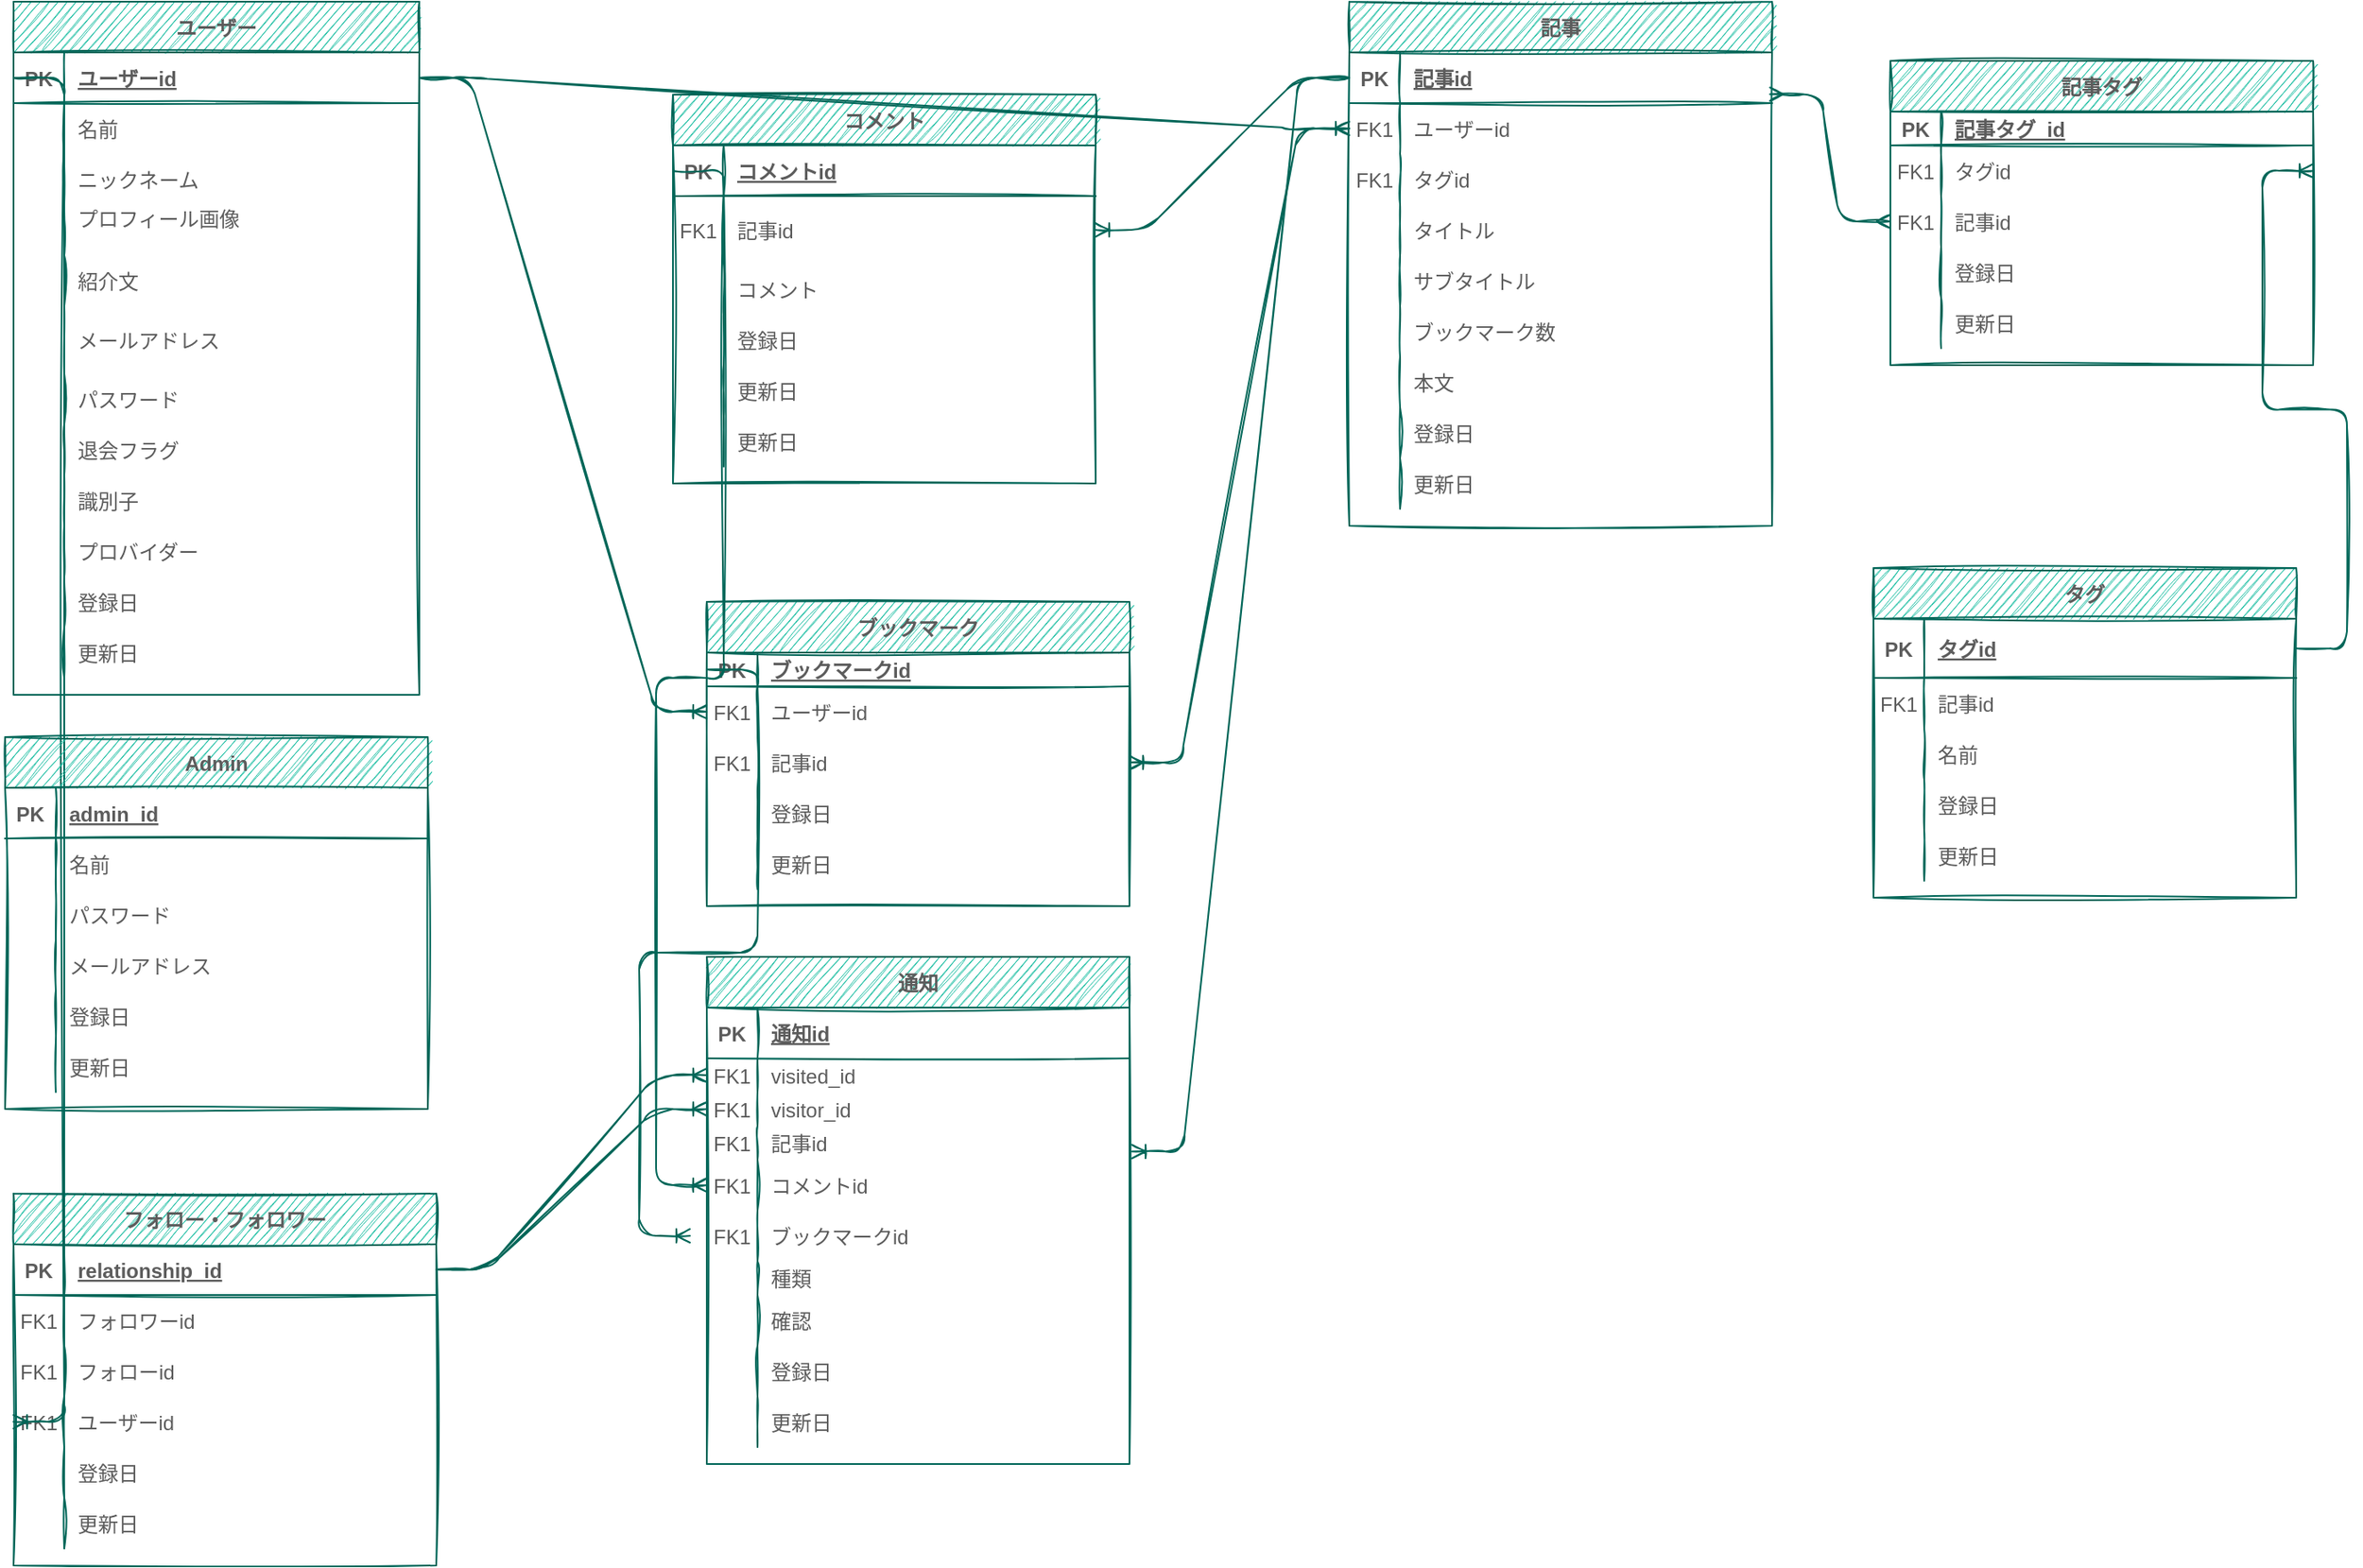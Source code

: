 <mxfile version="15.0.3" type="github">
  <diagram id="R2lEEEUBdFMjLlhIrx00" name="ER図">
    <mxGraphModel dx="2827" dy="1232" grid="1" gridSize="10" guides="1" tooltips="1" connect="1" arrows="1" fold="1" page="1" pageScale="1" pageWidth="850" pageHeight="1100" math="0" shadow="0" extFonts="Permanent Marker^https://fonts.googleapis.com/css?family=Permanent+Marker">
      <root>
        <mxCell id="0" />
        <mxCell id="1" parent="0" />
        <mxCell id="C-vyLk0tnHw3VtMMgP7b-13" value="タグ" style="shape=table;startSize=30;container=1;collapsible=1;childLayout=tableLayout;fixedRows=1;rowLines=0;fontStyle=1;align=center;resizeLast=1;fillColor=#21C0A5;strokeColor=#006658;fontColor=#5C5C5C;sketch=1;" parent="1" vertex="1">
          <mxGeometry x="900" y="380" width="250" height="195.0" as="geometry" />
        </mxCell>
        <mxCell id="C-vyLk0tnHw3VtMMgP7b-14" value="" style="shape=partialRectangle;collapsible=0;dropTarget=0;pointerEvents=0;fillColor=none;points=[[0,0.5],[1,0.5]];portConstraint=eastwest;top=0;left=0;right=0;bottom=1;strokeColor=#006658;fontColor=#5C5C5C;sketch=1;" parent="C-vyLk0tnHw3VtMMgP7b-13" vertex="1">
          <mxGeometry y="30" width="250" height="35" as="geometry" />
        </mxCell>
        <mxCell id="C-vyLk0tnHw3VtMMgP7b-15" value="PK" style="shape=partialRectangle;overflow=hidden;connectable=0;fillColor=none;top=0;left=0;bottom=0;right=0;fontStyle=1;strokeColor=#006658;fontColor=#5C5C5C;sketch=1;" parent="C-vyLk0tnHw3VtMMgP7b-14" vertex="1">
          <mxGeometry width="30" height="35" as="geometry" />
        </mxCell>
        <mxCell id="C-vyLk0tnHw3VtMMgP7b-16" value="タグid" style="shape=partialRectangle;overflow=hidden;connectable=0;fillColor=none;top=0;left=0;bottom=0;right=0;align=left;spacingLeft=6;fontStyle=5;strokeColor=#006658;fontColor=#5C5C5C;sketch=1;" parent="C-vyLk0tnHw3VtMMgP7b-14" vertex="1">
          <mxGeometry x="30" width="220" height="35" as="geometry" />
        </mxCell>
        <mxCell id="tQuzSxY3RZjjMe5-qcsy-193" value="" style="shape=partialRectangle;collapsible=0;dropTarget=0;pointerEvents=0;fillColor=none;points=[[0,0.5],[1,0.5]];portConstraint=eastwest;top=0;left=0;right=0;bottom=0;strokeColor=#006658;fontColor=#5C5C5C;sketch=1;" parent="C-vyLk0tnHw3VtMMgP7b-13" vertex="1">
          <mxGeometry y="65" width="250" height="30" as="geometry" />
        </mxCell>
        <mxCell id="tQuzSxY3RZjjMe5-qcsy-194" value="FK1" style="shape=partialRectangle;overflow=hidden;connectable=0;fillColor=none;top=0;left=0;bottom=0;right=0;strokeColor=#006658;fontColor=#5C5C5C;sketch=1;" parent="tQuzSxY3RZjjMe5-qcsy-193" vertex="1">
          <mxGeometry width="30" height="30" as="geometry" />
        </mxCell>
        <mxCell id="tQuzSxY3RZjjMe5-qcsy-195" value="記事id" style="shape=partialRectangle;overflow=hidden;connectable=0;fillColor=none;top=0;left=0;bottom=0;right=0;align=left;spacingLeft=6;strokeColor=#006658;fontColor=#5C5C5C;sketch=1;" parent="tQuzSxY3RZjjMe5-qcsy-193" vertex="1">
          <mxGeometry x="30" width="220" height="30" as="geometry" />
        </mxCell>
        <mxCell id="C-vyLk0tnHw3VtMMgP7b-20" value="" style="shape=partialRectangle;collapsible=0;dropTarget=0;pointerEvents=0;fillColor=none;points=[[0,0.5],[1,0.5]];portConstraint=eastwest;top=0;left=0;right=0;bottom=0;strokeColor=#006658;fontColor=#5C5C5C;sketch=1;" parent="C-vyLk0tnHw3VtMMgP7b-13" vertex="1">
          <mxGeometry y="95" width="250" height="30" as="geometry" />
        </mxCell>
        <mxCell id="C-vyLk0tnHw3VtMMgP7b-21" value="" style="shape=partialRectangle;overflow=hidden;connectable=0;fillColor=none;top=0;left=0;bottom=0;right=0;strokeColor=#006658;fontColor=#5C5C5C;sketch=1;" parent="C-vyLk0tnHw3VtMMgP7b-20" vertex="1">
          <mxGeometry width="30" height="30" as="geometry" />
        </mxCell>
        <mxCell id="C-vyLk0tnHw3VtMMgP7b-22" value="名前" style="shape=partialRectangle;overflow=hidden;connectable=0;fillColor=none;top=0;left=0;bottom=0;right=0;align=left;spacingLeft=6;strokeColor=#006658;fontColor=#5C5C5C;sketch=1;" parent="C-vyLk0tnHw3VtMMgP7b-20" vertex="1">
          <mxGeometry x="30" width="220" height="30" as="geometry" />
        </mxCell>
        <mxCell id="tQuzSxY3RZjjMe5-qcsy-164" value="" style="shape=partialRectangle;collapsible=0;dropTarget=0;pointerEvents=0;fillColor=none;points=[[0,0.5],[1,0.5]];portConstraint=eastwest;top=0;left=0;right=0;bottom=0;strokeColor=#006658;fontColor=#5C5C5C;sketch=1;" parent="C-vyLk0tnHw3VtMMgP7b-13" vertex="1">
          <mxGeometry y="125" width="250" height="30" as="geometry" />
        </mxCell>
        <mxCell id="tQuzSxY3RZjjMe5-qcsy-165" value="" style="shape=partialRectangle;overflow=hidden;connectable=0;fillColor=none;top=0;left=0;bottom=0;right=0;strokeColor=#006658;fontColor=#5C5C5C;sketch=1;" parent="tQuzSxY3RZjjMe5-qcsy-164" vertex="1">
          <mxGeometry width="30" height="30" as="geometry" />
        </mxCell>
        <mxCell id="tQuzSxY3RZjjMe5-qcsy-166" value="登録日" style="shape=partialRectangle;overflow=hidden;connectable=0;fillColor=none;top=0;left=0;bottom=0;right=0;align=left;spacingLeft=6;strokeColor=#006658;fontColor=#5C5C5C;sketch=1;" parent="tQuzSxY3RZjjMe5-qcsy-164" vertex="1">
          <mxGeometry x="30" width="220" height="30" as="geometry" />
        </mxCell>
        <mxCell id="tQuzSxY3RZjjMe5-qcsy-167" value="" style="shape=partialRectangle;collapsible=0;dropTarget=0;pointerEvents=0;fillColor=none;points=[[0,0.5],[1,0.5]];portConstraint=eastwest;top=0;left=0;right=0;bottom=0;strokeColor=#006658;fontColor=#5C5C5C;sketch=1;" parent="C-vyLk0tnHw3VtMMgP7b-13" vertex="1">
          <mxGeometry y="155" width="250" height="30" as="geometry" />
        </mxCell>
        <mxCell id="tQuzSxY3RZjjMe5-qcsy-168" value="" style="shape=partialRectangle;overflow=hidden;connectable=0;fillColor=none;top=0;left=0;bottom=0;right=0;strokeColor=#006658;fontColor=#5C5C5C;sketch=1;" parent="tQuzSxY3RZjjMe5-qcsy-167" vertex="1">
          <mxGeometry width="30" height="30" as="geometry" />
        </mxCell>
        <mxCell id="tQuzSxY3RZjjMe5-qcsy-169" value="更新日" style="shape=partialRectangle;overflow=hidden;connectable=0;fillColor=none;top=0;left=0;bottom=0;right=0;align=left;spacingLeft=6;strokeColor=#006658;fontColor=#5C5C5C;sketch=1;" parent="tQuzSxY3RZjjMe5-qcsy-167" vertex="1">
          <mxGeometry x="30" width="220" height="30" as="geometry" />
        </mxCell>
        <mxCell id="C-vyLk0tnHw3VtMMgP7b-23" value="ユーザー" style="shape=table;startSize=30;container=1;collapsible=1;childLayout=tableLayout;fixedRows=1;rowLines=0;fontStyle=1;align=center;resizeLast=1;fillColor=#21C0A5;strokeColor=#006658;fontColor=#5C5C5C;sketch=1;" parent="1" vertex="1">
          <mxGeometry x="-200" y="45" width="240" height="410" as="geometry" />
        </mxCell>
        <mxCell id="C-vyLk0tnHw3VtMMgP7b-24" value="" style="shape=partialRectangle;collapsible=0;dropTarget=0;pointerEvents=0;fillColor=none;points=[[0,0.5],[1,0.5]];portConstraint=eastwest;top=0;left=0;right=0;bottom=1;strokeColor=#006658;fontColor=#5C5C5C;sketch=1;" parent="C-vyLk0tnHw3VtMMgP7b-23" vertex="1">
          <mxGeometry y="30" width="240" height="30" as="geometry" />
        </mxCell>
        <mxCell id="C-vyLk0tnHw3VtMMgP7b-25" value="PK" style="shape=partialRectangle;overflow=hidden;connectable=0;fillColor=none;top=0;left=0;bottom=0;right=0;fontStyle=1;strokeColor=#006658;fontColor=#5C5C5C;sketch=1;" parent="C-vyLk0tnHw3VtMMgP7b-24" vertex="1">
          <mxGeometry width="30" height="30" as="geometry" />
        </mxCell>
        <mxCell id="C-vyLk0tnHw3VtMMgP7b-26" value="ユーザーid" style="shape=partialRectangle;overflow=hidden;connectable=0;fillColor=none;top=0;left=0;bottom=0;right=0;align=left;spacingLeft=6;fontStyle=5;strokeColor=#006658;fontColor=#5C5C5C;sketch=1;" parent="C-vyLk0tnHw3VtMMgP7b-24" vertex="1">
          <mxGeometry x="30" width="210" height="30" as="geometry" />
        </mxCell>
        <mxCell id="C-vyLk0tnHw3VtMMgP7b-27" value="" style="shape=partialRectangle;collapsible=0;dropTarget=0;pointerEvents=0;fillColor=none;points=[[0,0.5],[1,0.5]];portConstraint=eastwest;top=0;left=0;right=0;bottom=0;strokeColor=#006658;fontColor=#5C5C5C;sketch=1;" parent="C-vyLk0tnHw3VtMMgP7b-23" vertex="1">
          <mxGeometry y="60" width="240" height="30" as="geometry" />
        </mxCell>
        <mxCell id="C-vyLk0tnHw3VtMMgP7b-28" value="" style="shape=partialRectangle;overflow=hidden;connectable=0;fillColor=none;top=0;left=0;bottom=0;right=0;strokeColor=#006658;fontColor=#5C5C5C;sketch=1;" parent="C-vyLk0tnHw3VtMMgP7b-27" vertex="1">
          <mxGeometry width="30" height="30" as="geometry" />
        </mxCell>
        <mxCell id="C-vyLk0tnHw3VtMMgP7b-29" value="名前" style="shape=partialRectangle;overflow=hidden;connectable=0;fillColor=none;top=0;left=0;bottom=0;right=0;align=left;spacingLeft=6;strokeColor=#006658;fontColor=#5C5C5C;sketch=1;" parent="C-vyLk0tnHw3VtMMgP7b-27" vertex="1">
          <mxGeometry x="30" width="210" height="30" as="geometry" />
        </mxCell>
        <mxCell id="tQuzSxY3RZjjMe5-qcsy-292" value="" style="shape=partialRectangle;collapsible=0;dropTarget=0;pointerEvents=0;fillColor=none;points=[[0,0.5],[1,0.5]];portConstraint=eastwest;top=0;left=0;right=0;bottom=0;strokeColor=#006658;fontColor=#5C5C5C;sketch=1;" parent="C-vyLk0tnHw3VtMMgP7b-23" vertex="1">
          <mxGeometry y="90" width="240" height="30" as="geometry" />
        </mxCell>
        <mxCell id="tQuzSxY3RZjjMe5-qcsy-293" value="" style="shape=partialRectangle;overflow=hidden;connectable=0;fillColor=none;top=0;left=0;bottom=0;right=0;strokeColor=#006658;fontColor=#5C5C5C;sketch=1;" parent="tQuzSxY3RZjjMe5-qcsy-292" vertex="1">
          <mxGeometry width="30" height="30" as="geometry" />
        </mxCell>
        <mxCell id="tQuzSxY3RZjjMe5-qcsy-294" value="ニックネーム" style="shape=partialRectangle;overflow=hidden;connectable=0;fillColor=none;top=0;left=0;bottom=0;right=0;align=left;spacingLeft=6;strokeColor=#006658;fontColor=#5C5C5C;sketch=1;" parent="tQuzSxY3RZjjMe5-qcsy-292" vertex="1">
          <mxGeometry x="30" width="210" height="30" as="geometry" />
        </mxCell>
        <mxCell id="tQuzSxY3RZjjMe5-qcsy-295" value="" style="shape=partialRectangle;collapsible=0;dropTarget=0;pointerEvents=0;fillColor=none;points=[[0,0.5],[1,0.5]];portConstraint=eastwest;top=0;left=0;right=0;bottom=0;strokeColor=#006658;fontColor=#5C5C5C;sketch=1;" parent="C-vyLk0tnHw3VtMMgP7b-23" vertex="1">
          <mxGeometry y="120" width="240" height="30" as="geometry" />
        </mxCell>
        <mxCell id="tQuzSxY3RZjjMe5-qcsy-296" value="" style="shape=partialRectangle;overflow=hidden;connectable=0;fillColor=none;top=0;left=0;bottom=0;right=0;strokeColor=#006658;fontColor=#5C5C5C;sketch=1;" parent="tQuzSxY3RZjjMe5-qcsy-295" vertex="1">
          <mxGeometry width="30" height="30" as="geometry" />
        </mxCell>
        <mxCell id="tQuzSxY3RZjjMe5-qcsy-297" value="プロフィール画像&#xa;" style="shape=partialRectangle;overflow=hidden;connectable=0;fillColor=none;top=0;left=0;bottom=0;right=0;align=left;spacingLeft=6;strokeColor=#006658;fontColor=#5C5C5C;sketch=1;" parent="tQuzSxY3RZjjMe5-qcsy-295" vertex="1">
          <mxGeometry x="30" width="210" height="30" as="geometry" />
        </mxCell>
        <mxCell id="tQuzSxY3RZjjMe5-qcsy-100" value="" style="shape=partialRectangle;collapsible=0;dropTarget=0;pointerEvents=0;fillColor=none;points=[[0,0.5],[1,0.5]];portConstraint=eastwest;top=0;left=0;right=0;bottom=0;strokeColor=#006658;fontColor=#5C5C5C;sketch=1;" parent="C-vyLk0tnHw3VtMMgP7b-23" vertex="1">
          <mxGeometry y="150" width="240" height="30" as="geometry" />
        </mxCell>
        <mxCell id="tQuzSxY3RZjjMe5-qcsy-101" value="" style="shape=partialRectangle;overflow=hidden;connectable=0;fillColor=none;top=0;left=0;bottom=0;right=0;strokeColor=#006658;fontColor=#5C5C5C;sketch=1;" parent="tQuzSxY3RZjjMe5-qcsy-100" vertex="1">
          <mxGeometry width="30" height="30" as="geometry" />
        </mxCell>
        <mxCell id="tQuzSxY3RZjjMe5-qcsy-102" value="紹介文" style="shape=partialRectangle;overflow=hidden;connectable=0;fillColor=none;top=0;left=0;bottom=0;right=0;align=left;spacingLeft=6;strokeColor=#006658;fontColor=#5C5C5C;sketch=1;" parent="tQuzSxY3RZjjMe5-qcsy-100" vertex="1">
          <mxGeometry x="30" width="210" height="30" as="geometry" />
        </mxCell>
        <mxCell id="tQuzSxY3RZjjMe5-qcsy-76" value="" style="shape=partialRectangle;collapsible=0;dropTarget=0;pointerEvents=0;fillColor=none;top=0;left=0;bottom=0;right=0;points=[[0,0.5],[1,0.5]];portConstraint=eastwest;strokeColor=#006658;fontColor=#5C5C5C;sketch=1;" parent="C-vyLk0tnHw3VtMMgP7b-23" vertex="1">
          <mxGeometry y="180" width="240" height="40" as="geometry" />
        </mxCell>
        <mxCell id="tQuzSxY3RZjjMe5-qcsy-77" value="" style="shape=partialRectangle;connectable=0;fillColor=none;top=0;left=0;bottom=0;right=0;editable=1;overflow=hidden;strokeColor=#006658;fontColor=#5C5C5C;sketch=1;" parent="tQuzSxY3RZjjMe5-qcsy-76" vertex="1">
          <mxGeometry width="30" height="40" as="geometry" />
        </mxCell>
        <mxCell id="tQuzSxY3RZjjMe5-qcsy-78" value="メールアドレス" style="shape=partialRectangle;connectable=0;fillColor=none;top=0;left=0;bottom=0;right=0;align=left;spacingLeft=6;overflow=hidden;strokeColor=#006658;fontColor=#5C5C5C;sketch=1;" parent="tQuzSxY3RZjjMe5-qcsy-76" vertex="1">
          <mxGeometry x="30" width="210" height="40" as="geometry" />
        </mxCell>
        <mxCell id="tQuzSxY3RZjjMe5-qcsy-79" value="" style="shape=partialRectangle;collapsible=0;dropTarget=0;pointerEvents=0;fillColor=none;top=0;left=0;bottom=0;right=0;points=[[0,0.5],[1,0.5]];portConstraint=eastwest;strokeColor=#006658;fontColor=#5C5C5C;sketch=1;" parent="C-vyLk0tnHw3VtMMgP7b-23" vertex="1">
          <mxGeometry y="220" width="240" height="30" as="geometry" />
        </mxCell>
        <mxCell id="tQuzSxY3RZjjMe5-qcsy-80" value="" style="shape=partialRectangle;connectable=0;fillColor=none;top=0;left=0;bottom=0;right=0;editable=1;overflow=hidden;strokeColor=#006658;fontColor=#5C5C5C;sketch=1;" parent="tQuzSxY3RZjjMe5-qcsy-79" vertex="1">
          <mxGeometry width="30" height="30" as="geometry" />
        </mxCell>
        <mxCell id="tQuzSxY3RZjjMe5-qcsy-81" value="パスワード" style="shape=partialRectangle;connectable=0;fillColor=none;top=0;left=0;bottom=0;right=0;align=left;spacingLeft=6;overflow=hidden;strokeColor=#006658;fontColor=#5C5C5C;sketch=1;" parent="tQuzSxY3RZjjMe5-qcsy-79" vertex="1">
          <mxGeometry x="30" width="210" height="30" as="geometry" />
        </mxCell>
        <mxCell id="tQuzSxY3RZjjMe5-qcsy-317" value="" style="shape=partialRectangle;collapsible=0;dropTarget=0;pointerEvents=0;fillColor=none;top=0;left=0;bottom=0;right=0;points=[[0,0.5],[1,0.5]];portConstraint=eastwest;strokeColor=#006658;fontColor=#5C5C5C;sketch=1;" parent="C-vyLk0tnHw3VtMMgP7b-23" vertex="1">
          <mxGeometry y="250" width="240" height="30" as="geometry" />
        </mxCell>
        <mxCell id="tQuzSxY3RZjjMe5-qcsy-318" value="" style="shape=partialRectangle;connectable=0;fillColor=none;top=0;left=0;bottom=0;right=0;editable=1;overflow=hidden;strokeColor=#006658;fontColor=#5C5C5C;sketch=1;" parent="tQuzSxY3RZjjMe5-qcsy-317" vertex="1">
          <mxGeometry width="30" height="30" as="geometry" />
        </mxCell>
        <mxCell id="tQuzSxY3RZjjMe5-qcsy-319" value="退会フラグ" style="shape=partialRectangle;connectable=0;fillColor=none;top=0;left=0;bottom=0;right=0;align=left;spacingLeft=6;overflow=hidden;strokeColor=#006658;fontColor=#5C5C5C;sketch=1;" parent="tQuzSxY3RZjjMe5-qcsy-317" vertex="1">
          <mxGeometry x="30" width="210" height="30" as="geometry" />
        </mxCell>
        <mxCell id="tQuzSxY3RZjjMe5-qcsy-82" value="" style="shape=partialRectangle;collapsible=0;dropTarget=0;pointerEvents=0;fillColor=none;top=0;left=0;bottom=0;right=0;points=[[0,0.5],[1,0.5]];portConstraint=eastwest;strokeColor=#006658;fontColor=#5C5C5C;sketch=1;" parent="C-vyLk0tnHw3VtMMgP7b-23" vertex="1">
          <mxGeometry y="280" width="240" height="30" as="geometry" />
        </mxCell>
        <mxCell id="tQuzSxY3RZjjMe5-qcsy-83" value="" style="shape=partialRectangle;connectable=0;fillColor=none;top=0;left=0;bottom=0;right=0;editable=1;overflow=hidden;strokeColor=#006658;fontColor=#5C5C5C;sketch=1;" parent="tQuzSxY3RZjjMe5-qcsy-82" vertex="1">
          <mxGeometry width="30" height="30" as="geometry" />
        </mxCell>
        <mxCell id="tQuzSxY3RZjjMe5-qcsy-84" value="識別子" style="shape=partialRectangle;connectable=0;fillColor=none;top=0;left=0;bottom=0;right=0;align=left;spacingLeft=6;overflow=hidden;strokeColor=#006658;fontColor=#5C5C5C;sketch=1;" parent="tQuzSxY3RZjjMe5-qcsy-82" vertex="1">
          <mxGeometry x="30" width="210" height="30" as="geometry" />
        </mxCell>
        <mxCell id="fHBkTq6hyIJnzLWZIjED-26" value="" style="shape=partialRectangle;collapsible=0;dropTarget=0;pointerEvents=0;fillColor=none;top=0;left=0;bottom=0;right=0;points=[[0,0.5],[1,0.5]];portConstraint=eastwest;strokeColor=#006658;fontColor=#5C5C5C;sketch=1;" vertex="1" parent="C-vyLk0tnHw3VtMMgP7b-23">
          <mxGeometry y="310" width="240" height="30" as="geometry" />
        </mxCell>
        <mxCell id="fHBkTq6hyIJnzLWZIjED-27" value="" style="shape=partialRectangle;connectable=0;fillColor=none;top=0;left=0;bottom=0;right=0;editable=1;overflow=hidden;strokeColor=#006658;fontColor=#5C5C5C;sketch=1;" vertex="1" parent="fHBkTq6hyIJnzLWZIjED-26">
          <mxGeometry width="30" height="30" as="geometry" />
        </mxCell>
        <mxCell id="fHBkTq6hyIJnzLWZIjED-28" value="プロバイダー" style="shape=partialRectangle;connectable=0;fillColor=none;top=0;left=0;bottom=0;right=0;align=left;spacingLeft=6;overflow=hidden;strokeColor=#006658;fontColor=#5C5C5C;sketch=1;" vertex="1" parent="fHBkTq6hyIJnzLWZIjED-26">
          <mxGeometry x="30" width="210" height="30" as="geometry" />
        </mxCell>
        <mxCell id="fHBkTq6hyIJnzLWZIjED-29" value="" style="shape=partialRectangle;collapsible=0;dropTarget=0;pointerEvents=0;fillColor=none;top=0;left=0;bottom=0;right=0;points=[[0,0.5],[1,0.5]];portConstraint=eastwest;strokeColor=#006658;fontColor=#5C5C5C;sketch=1;" vertex="1" parent="C-vyLk0tnHw3VtMMgP7b-23">
          <mxGeometry y="340" width="240" height="30" as="geometry" />
        </mxCell>
        <mxCell id="fHBkTq6hyIJnzLWZIjED-30" value="" style="shape=partialRectangle;connectable=0;fillColor=none;top=0;left=0;bottom=0;right=0;editable=1;overflow=hidden;strokeColor=#006658;fontColor=#5C5C5C;sketch=1;" vertex="1" parent="fHBkTq6hyIJnzLWZIjED-29">
          <mxGeometry width="30" height="30" as="geometry" />
        </mxCell>
        <mxCell id="fHBkTq6hyIJnzLWZIjED-31" value="登録日" style="shape=partialRectangle;connectable=0;fillColor=none;top=0;left=0;bottom=0;right=0;align=left;spacingLeft=6;overflow=hidden;strokeColor=#006658;fontColor=#5C5C5C;sketch=1;" vertex="1" parent="fHBkTq6hyIJnzLWZIjED-29">
          <mxGeometry x="30" width="210" height="30" as="geometry" />
        </mxCell>
        <mxCell id="tQuzSxY3RZjjMe5-qcsy-85" value="" style="shape=partialRectangle;collapsible=0;dropTarget=0;pointerEvents=0;fillColor=none;top=0;left=0;bottom=0;right=0;points=[[0,0.5],[1,0.5]];portConstraint=eastwest;strokeColor=#006658;fontColor=#5C5C5C;sketch=1;" parent="C-vyLk0tnHw3VtMMgP7b-23" vertex="1">
          <mxGeometry y="370" width="240" height="30" as="geometry" />
        </mxCell>
        <mxCell id="tQuzSxY3RZjjMe5-qcsy-86" value="" style="shape=partialRectangle;connectable=0;fillColor=none;top=0;left=0;bottom=0;right=0;editable=1;overflow=hidden;strokeColor=#006658;fontColor=#5C5C5C;sketch=1;" parent="tQuzSxY3RZjjMe5-qcsy-85" vertex="1">
          <mxGeometry width="30" height="30" as="geometry" />
        </mxCell>
        <mxCell id="tQuzSxY3RZjjMe5-qcsy-87" value="更新日" style="shape=partialRectangle;connectable=0;fillColor=none;top=0;left=0;bottom=0;right=0;align=left;spacingLeft=6;overflow=hidden;strokeColor=#006658;fontColor=#5C5C5C;sketch=1;" parent="tQuzSxY3RZjjMe5-qcsy-85" vertex="1">
          <mxGeometry x="30" width="210" height="30" as="geometry" />
        </mxCell>
        <mxCell id="tQuzSxY3RZjjMe5-qcsy-11" value="ブックマーク" style="shape=table;startSize=30;container=1;collapsible=1;childLayout=tableLayout;fixedRows=1;rowLines=0;fontStyle=1;align=center;resizeLast=1;fillColor=#21C0A5;strokeColor=#006658;fontColor=#5C5C5C;sketch=1;" parent="1" vertex="1">
          <mxGeometry x="210" y="400" width="250" height="180" as="geometry" />
        </mxCell>
        <mxCell id="tQuzSxY3RZjjMe5-qcsy-12" value="" style="shape=partialRectangle;collapsible=0;dropTarget=0;pointerEvents=0;fillColor=none;points=[[0,0.5],[1,0.5]];portConstraint=eastwest;top=0;left=0;right=0;bottom=1;strokeColor=#006658;fontColor=#5C5C5C;sketch=1;" parent="tQuzSxY3RZjjMe5-qcsy-11" vertex="1">
          <mxGeometry y="30" width="250" height="20" as="geometry" />
        </mxCell>
        <mxCell id="tQuzSxY3RZjjMe5-qcsy-13" value="PK" style="shape=partialRectangle;overflow=hidden;connectable=0;fillColor=none;top=0;left=0;bottom=0;right=0;fontStyle=1;strokeColor=#006658;fontColor=#5C5C5C;sketch=1;" parent="tQuzSxY3RZjjMe5-qcsy-12" vertex="1">
          <mxGeometry width="30" height="20" as="geometry" />
        </mxCell>
        <mxCell id="tQuzSxY3RZjjMe5-qcsy-14" value="ブックマークid" style="shape=partialRectangle;overflow=hidden;connectable=0;fillColor=none;top=0;left=0;bottom=0;right=0;align=left;spacingLeft=6;fontStyle=5;strokeColor=#006658;fontColor=#5C5C5C;sketch=1;" parent="tQuzSxY3RZjjMe5-qcsy-12" vertex="1">
          <mxGeometry x="30" width="220" height="20" as="geometry" />
        </mxCell>
        <mxCell id="tQuzSxY3RZjjMe5-qcsy-15" value="" style="shape=partialRectangle;collapsible=0;dropTarget=0;pointerEvents=0;fillColor=none;points=[[0,0.5],[1,0.5]];portConstraint=eastwest;top=0;left=0;right=0;bottom=0;strokeColor=#006658;fontColor=#5C5C5C;sketch=1;" parent="tQuzSxY3RZjjMe5-qcsy-11" vertex="1">
          <mxGeometry y="50" width="250" height="30" as="geometry" />
        </mxCell>
        <mxCell id="tQuzSxY3RZjjMe5-qcsy-16" value="FK1" style="shape=partialRectangle;overflow=hidden;connectable=0;fillColor=none;top=0;left=0;bottom=0;right=0;strokeColor=#006658;fontColor=#5C5C5C;sketch=1;" parent="tQuzSxY3RZjjMe5-qcsy-15" vertex="1">
          <mxGeometry width="30" height="30" as="geometry" />
        </mxCell>
        <mxCell id="tQuzSxY3RZjjMe5-qcsy-17" value="ユーザーid" style="shape=partialRectangle;overflow=hidden;connectable=0;fillColor=none;top=0;left=0;bottom=0;right=0;align=left;spacingLeft=6;strokeColor=#006658;fontColor=#5C5C5C;sketch=1;" parent="tQuzSxY3RZjjMe5-qcsy-15" vertex="1">
          <mxGeometry x="30" width="220" height="30" as="geometry" />
        </mxCell>
        <mxCell id="tQuzSxY3RZjjMe5-qcsy-226" value="" style="shape=partialRectangle;collapsible=0;dropTarget=0;pointerEvents=0;fillColor=none;points=[[0,0.5],[1,0.5]];portConstraint=eastwest;top=0;left=0;right=0;bottom=0;strokeColor=#006658;fontColor=#5C5C5C;sketch=1;" parent="tQuzSxY3RZjjMe5-qcsy-11" vertex="1">
          <mxGeometry y="80" width="250" height="30" as="geometry" />
        </mxCell>
        <mxCell id="tQuzSxY3RZjjMe5-qcsy-227" value="FK1" style="shape=partialRectangle;overflow=hidden;connectable=0;fillColor=none;top=0;left=0;bottom=0;right=0;strokeColor=#006658;fontColor=#5C5C5C;sketch=1;" parent="tQuzSxY3RZjjMe5-qcsy-226" vertex="1">
          <mxGeometry width="30" height="30" as="geometry" />
        </mxCell>
        <mxCell id="tQuzSxY3RZjjMe5-qcsy-228" value="記事id" style="shape=partialRectangle;overflow=hidden;connectable=0;fillColor=none;top=0;left=0;bottom=0;right=0;align=left;spacingLeft=6;strokeColor=#006658;fontColor=#5C5C5C;sketch=1;" parent="tQuzSxY3RZjjMe5-qcsy-226" vertex="1">
          <mxGeometry x="30" width="220" height="30" as="geometry" />
        </mxCell>
        <mxCell id="tQuzSxY3RZjjMe5-qcsy-18" value="" style="shape=partialRectangle;collapsible=0;dropTarget=0;pointerEvents=0;fillColor=none;points=[[0,0.5],[1,0.5]];portConstraint=eastwest;top=0;left=0;right=0;bottom=0;strokeColor=#006658;fontColor=#5C5C5C;sketch=1;" parent="tQuzSxY3RZjjMe5-qcsy-11" vertex="1">
          <mxGeometry y="110" width="250" height="30" as="geometry" />
        </mxCell>
        <mxCell id="tQuzSxY3RZjjMe5-qcsy-19" value="" style="shape=partialRectangle;overflow=hidden;connectable=0;fillColor=none;top=0;left=0;bottom=0;right=0;strokeColor=#006658;fontColor=#5C5C5C;sketch=1;" parent="tQuzSxY3RZjjMe5-qcsy-18" vertex="1">
          <mxGeometry width="30" height="30" as="geometry" />
        </mxCell>
        <mxCell id="tQuzSxY3RZjjMe5-qcsy-20" value="登録日" style="shape=partialRectangle;overflow=hidden;connectable=0;fillColor=none;top=0;left=0;bottom=0;right=0;align=left;spacingLeft=6;strokeColor=#006658;fontColor=#5C5C5C;sketch=1;" parent="tQuzSxY3RZjjMe5-qcsy-18" vertex="1">
          <mxGeometry x="30" width="220" height="30" as="geometry" />
        </mxCell>
        <mxCell id="tQuzSxY3RZjjMe5-qcsy-173" value="" style="shape=partialRectangle;collapsible=0;dropTarget=0;pointerEvents=0;fillColor=none;points=[[0,0.5],[1,0.5]];portConstraint=eastwest;top=0;left=0;right=0;bottom=0;strokeColor=#006658;fontColor=#5C5C5C;sketch=1;" parent="tQuzSxY3RZjjMe5-qcsy-11" vertex="1">
          <mxGeometry y="140" width="250" height="30" as="geometry" />
        </mxCell>
        <mxCell id="tQuzSxY3RZjjMe5-qcsy-174" value="" style="shape=partialRectangle;overflow=hidden;connectable=0;fillColor=none;top=0;left=0;bottom=0;right=0;strokeColor=#006658;fontColor=#5C5C5C;sketch=1;" parent="tQuzSxY3RZjjMe5-qcsy-173" vertex="1">
          <mxGeometry width="30" height="30" as="geometry" />
        </mxCell>
        <mxCell id="tQuzSxY3RZjjMe5-qcsy-175" value="更新日" style="shape=partialRectangle;overflow=hidden;connectable=0;fillColor=none;top=0;left=0;bottom=0;right=0;align=left;spacingLeft=6;strokeColor=#006658;fontColor=#5C5C5C;sketch=1;" parent="tQuzSxY3RZjjMe5-qcsy-173" vertex="1">
          <mxGeometry x="30" width="220" height="30" as="geometry" />
        </mxCell>
        <mxCell id="tQuzSxY3RZjjMe5-qcsy-21" value="コメント" style="shape=table;startSize=30;container=1;collapsible=1;childLayout=tableLayout;fixedRows=1;rowLines=0;fontStyle=1;align=center;resizeLast=1;fillColor=#21C0A5;strokeColor=#006658;fontColor=#5C5C5C;sketch=1;" parent="1" vertex="1">
          <mxGeometry x="190" y="100" width="250" height="230.0" as="geometry" />
        </mxCell>
        <mxCell id="tQuzSxY3RZjjMe5-qcsy-22" value="" style="shape=partialRectangle;collapsible=0;dropTarget=0;pointerEvents=0;fillColor=none;points=[[0,0.5],[1,0.5]];portConstraint=eastwest;top=0;left=0;right=0;bottom=1;strokeColor=#006658;fontColor=#5C5C5C;sketch=1;" parent="tQuzSxY3RZjjMe5-qcsy-21" vertex="1">
          <mxGeometry y="30" width="250" height="30" as="geometry" />
        </mxCell>
        <mxCell id="tQuzSxY3RZjjMe5-qcsy-23" value="PK" style="shape=partialRectangle;overflow=hidden;connectable=0;fillColor=none;top=0;left=0;bottom=0;right=0;fontStyle=1;strokeColor=#006658;fontColor=#5C5C5C;sketch=1;" parent="tQuzSxY3RZjjMe5-qcsy-22" vertex="1">
          <mxGeometry width="30" height="30" as="geometry" />
        </mxCell>
        <mxCell id="tQuzSxY3RZjjMe5-qcsy-24" value="コメントid" style="shape=partialRectangle;overflow=hidden;connectable=0;fillColor=none;top=0;left=0;bottom=0;right=0;align=left;spacingLeft=6;fontStyle=5;strokeColor=#006658;fontColor=#5C5C5C;sketch=1;" parent="tQuzSxY3RZjjMe5-qcsy-22" vertex="1">
          <mxGeometry x="30" width="220" height="30" as="geometry" />
        </mxCell>
        <mxCell id="tQuzSxY3RZjjMe5-qcsy-25" value="" style="shape=partialRectangle;collapsible=0;dropTarget=0;pointerEvents=0;fillColor=none;points=[[0,0.5],[1,0.5]];portConstraint=eastwest;top=0;left=0;right=0;bottom=0;strokeColor=#006658;fontColor=#5C5C5C;sketch=1;" parent="tQuzSxY3RZjjMe5-qcsy-21" vertex="1">
          <mxGeometry y="60" width="250" height="40" as="geometry" />
        </mxCell>
        <mxCell id="tQuzSxY3RZjjMe5-qcsy-26" value="FK1" style="shape=partialRectangle;overflow=hidden;connectable=0;fillColor=none;top=0;left=0;bottom=0;right=0;strokeColor=#006658;fontColor=#5C5C5C;sketch=1;" parent="tQuzSxY3RZjjMe5-qcsy-25" vertex="1">
          <mxGeometry width="30" height="40" as="geometry" />
        </mxCell>
        <mxCell id="tQuzSxY3RZjjMe5-qcsy-27" value="記事id" style="shape=partialRectangle;overflow=hidden;connectable=0;fillColor=none;top=0;left=0;bottom=0;right=0;align=left;spacingLeft=6;strokeColor=#006658;fontColor=#5C5C5C;sketch=1;" parent="tQuzSxY3RZjjMe5-qcsy-25" vertex="1">
          <mxGeometry x="30" width="220" height="40" as="geometry" />
        </mxCell>
        <mxCell id="tQuzSxY3RZjjMe5-qcsy-28" value="" style="shape=partialRectangle;collapsible=0;dropTarget=0;pointerEvents=0;fillColor=none;points=[[0,0.5],[1,0.5]];portConstraint=eastwest;top=0;left=0;right=0;bottom=0;strokeColor=#006658;fontColor=#5C5C5C;sketch=1;" parent="tQuzSxY3RZjjMe5-qcsy-21" vertex="1">
          <mxGeometry y="100" width="250" height="30" as="geometry" />
        </mxCell>
        <mxCell id="tQuzSxY3RZjjMe5-qcsy-29" value="" style="shape=partialRectangle;overflow=hidden;connectable=0;fillColor=none;top=0;left=0;bottom=0;right=0;strokeColor=#006658;fontColor=#5C5C5C;sketch=1;" parent="tQuzSxY3RZjjMe5-qcsy-28" vertex="1">
          <mxGeometry width="30" height="30" as="geometry" />
        </mxCell>
        <mxCell id="tQuzSxY3RZjjMe5-qcsy-30" value="コメント" style="shape=partialRectangle;overflow=hidden;connectable=0;fillColor=none;top=0;left=0;bottom=0;right=0;align=left;spacingLeft=6;strokeColor=#006658;fontColor=#5C5C5C;sketch=1;" parent="tQuzSxY3RZjjMe5-qcsy-28" vertex="1">
          <mxGeometry x="30" width="220" height="30" as="geometry" />
        </mxCell>
        <mxCell id="tQuzSxY3RZjjMe5-qcsy-112" value="" style="shape=partialRectangle;collapsible=0;dropTarget=0;pointerEvents=0;fillColor=none;points=[[0,0.5],[1,0.5]];portConstraint=eastwest;top=0;left=0;right=0;bottom=0;strokeColor=#006658;fontColor=#5C5C5C;sketch=1;" parent="tQuzSxY3RZjjMe5-qcsy-21" vertex="1">
          <mxGeometry y="130" width="250" height="30" as="geometry" />
        </mxCell>
        <mxCell id="tQuzSxY3RZjjMe5-qcsy-113" value="" style="shape=partialRectangle;overflow=hidden;connectable=0;fillColor=none;top=0;left=0;bottom=0;right=0;strokeColor=#006658;fontColor=#5C5C5C;sketch=1;" parent="tQuzSxY3RZjjMe5-qcsy-112" vertex="1">
          <mxGeometry width="30" height="30" as="geometry" />
        </mxCell>
        <mxCell id="tQuzSxY3RZjjMe5-qcsy-114" value="登録日" style="shape=partialRectangle;overflow=hidden;connectable=0;fillColor=none;top=0;left=0;bottom=0;right=0;align=left;spacingLeft=6;strokeColor=#006658;fontColor=#5C5C5C;sketch=1;" parent="tQuzSxY3RZjjMe5-qcsy-112" vertex="1">
          <mxGeometry x="30" width="220" height="30" as="geometry" />
        </mxCell>
        <mxCell id="fHBkTq6hyIJnzLWZIjED-2" value="" style="shape=partialRectangle;collapsible=0;dropTarget=0;pointerEvents=0;fillColor=none;points=[[0,0.5],[1,0.5]];portConstraint=eastwest;top=0;left=0;right=0;bottom=0;strokeColor=#006658;fontColor=#5C5C5C;sketch=1;" vertex="1" parent="tQuzSxY3RZjjMe5-qcsy-21">
          <mxGeometry y="160" width="250" height="30" as="geometry" />
        </mxCell>
        <mxCell id="fHBkTq6hyIJnzLWZIjED-3" value="" style="shape=partialRectangle;overflow=hidden;connectable=0;fillColor=none;top=0;left=0;bottom=0;right=0;strokeColor=#006658;fontColor=#5C5C5C;sketch=1;" vertex="1" parent="fHBkTq6hyIJnzLWZIjED-2">
          <mxGeometry width="30" height="30" as="geometry" />
        </mxCell>
        <mxCell id="fHBkTq6hyIJnzLWZIjED-4" value="更新日" style="shape=partialRectangle;overflow=hidden;connectable=0;fillColor=none;top=0;left=0;bottom=0;right=0;align=left;spacingLeft=6;strokeColor=#006658;fontColor=#5C5C5C;sketch=1;" vertex="1" parent="fHBkTq6hyIJnzLWZIjED-2">
          <mxGeometry x="30" width="220" height="30" as="geometry" />
        </mxCell>
        <mxCell id="tQuzSxY3RZjjMe5-qcsy-115" value="" style="shape=partialRectangle;collapsible=0;dropTarget=0;pointerEvents=0;fillColor=none;points=[[0,0.5],[1,0.5]];portConstraint=eastwest;top=0;left=0;right=0;bottom=0;strokeColor=#006658;fontColor=#5C5C5C;sketch=1;" parent="tQuzSxY3RZjjMe5-qcsy-21" vertex="1">
          <mxGeometry y="190" width="250" height="30" as="geometry" />
        </mxCell>
        <mxCell id="tQuzSxY3RZjjMe5-qcsy-116" value="" style="shape=partialRectangle;overflow=hidden;connectable=0;fillColor=none;top=0;left=0;bottom=0;right=0;strokeColor=#006658;fontColor=#5C5C5C;sketch=1;" parent="tQuzSxY3RZjjMe5-qcsy-115" vertex="1">
          <mxGeometry width="30" height="30" as="geometry" />
        </mxCell>
        <mxCell id="tQuzSxY3RZjjMe5-qcsy-117" value="更新日" style="shape=partialRectangle;overflow=hidden;connectable=0;fillColor=none;top=0;left=0;bottom=0;right=0;align=left;spacingLeft=6;strokeColor=#006658;fontColor=#5C5C5C;sketch=1;" parent="tQuzSxY3RZjjMe5-qcsy-115" vertex="1">
          <mxGeometry x="30" width="220" height="30" as="geometry" />
        </mxCell>
        <mxCell id="tQuzSxY3RZjjMe5-qcsy-41" value="通知" style="shape=table;startSize=30;container=1;collapsible=1;childLayout=tableLayout;fixedRows=1;rowLines=0;fontStyle=1;align=center;resizeLast=1;fillColor=#21C0A5;strokeColor=#006658;fontColor=#5C5C5C;sketch=1;" parent="1" vertex="1">
          <mxGeometry x="210" y="610" width="250" height="300" as="geometry" />
        </mxCell>
        <mxCell id="tQuzSxY3RZjjMe5-qcsy-42" value="" style="shape=partialRectangle;collapsible=0;dropTarget=0;pointerEvents=0;fillColor=none;points=[[0,0.5],[1,0.5]];portConstraint=eastwest;top=0;left=0;right=0;bottom=1;strokeColor=#006658;fontColor=#5C5C5C;sketch=1;" parent="tQuzSxY3RZjjMe5-qcsy-41" vertex="1">
          <mxGeometry y="30" width="250" height="30" as="geometry" />
        </mxCell>
        <mxCell id="tQuzSxY3RZjjMe5-qcsy-43" value="PK" style="shape=partialRectangle;overflow=hidden;connectable=0;fillColor=none;top=0;left=0;bottom=0;right=0;fontStyle=1;strokeColor=#006658;fontColor=#5C5C5C;sketch=1;" parent="tQuzSxY3RZjjMe5-qcsy-42" vertex="1">
          <mxGeometry width="30" height="30" as="geometry" />
        </mxCell>
        <mxCell id="tQuzSxY3RZjjMe5-qcsy-44" value="通知id" style="shape=partialRectangle;overflow=hidden;connectable=0;fillColor=none;top=0;left=0;bottom=0;right=0;align=left;spacingLeft=6;fontStyle=5;strokeColor=#006658;fontColor=#5C5C5C;sketch=1;" parent="tQuzSxY3RZjjMe5-qcsy-42" vertex="1">
          <mxGeometry x="30" width="220" height="30" as="geometry" />
        </mxCell>
        <mxCell id="tQuzSxY3RZjjMe5-qcsy-45" value="" style="shape=partialRectangle;collapsible=0;dropTarget=0;pointerEvents=0;fillColor=none;points=[[0,0.5],[1,0.5]];portConstraint=eastwest;top=0;left=0;right=0;bottom=0;strokeColor=#006658;fontColor=#5C5C5C;sketch=1;" parent="tQuzSxY3RZjjMe5-qcsy-41" vertex="1">
          <mxGeometry y="60" width="250" height="20" as="geometry" />
        </mxCell>
        <mxCell id="tQuzSxY3RZjjMe5-qcsy-46" value="FK1" style="shape=partialRectangle;overflow=hidden;connectable=0;fillColor=none;top=0;left=0;bottom=0;right=0;strokeColor=#006658;fontColor=#5C5C5C;sketch=1;" parent="tQuzSxY3RZjjMe5-qcsy-45" vertex="1">
          <mxGeometry width="30" height="20" as="geometry" />
        </mxCell>
        <mxCell id="tQuzSxY3RZjjMe5-qcsy-47" value="visited_id" style="shape=partialRectangle;overflow=hidden;connectable=0;fillColor=none;top=0;left=0;bottom=0;right=0;align=left;spacingLeft=6;strokeColor=#006658;fontColor=#5C5C5C;sketch=1;" parent="tQuzSxY3RZjjMe5-qcsy-45" vertex="1">
          <mxGeometry x="30" width="220" height="20" as="geometry" />
        </mxCell>
        <mxCell id="tQuzSxY3RZjjMe5-qcsy-118" value="" style="shape=partialRectangle;collapsible=0;dropTarget=0;pointerEvents=0;fillColor=none;points=[[0,0.5],[1,0.5]];portConstraint=eastwest;top=0;left=0;right=0;bottom=0;strokeColor=#006658;fontColor=#5C5C5C;sketch=1;" parent="tQuzSxY3RZjjMe5-qcsy-41" vertex="1">
          <mxGeometry y="80" width="250" height="20" as="geometry" />
        </mxCell>
        <mxCell id="tQuzSxY3RZjjMe5-qcsy-119" value="FK1" style="shape=partialRectangle;overflow=hidden;connectable=0;fillColor=none;top=0;left=0;bottom=0;right=0;strokeColor=#006658;fontColor=#5C5C5C;sketch=1;" parent="tQuzSxY3RZjjMe5-qcsy-118" vertex="1">
          <mxGeometry width="30" height="20" as="geometry" />
        </mxCell>
        <mxCell id="tQuzSxY3RZjjMe5-qcsy-120" value="visitor_id" style="shape=partialRectangle;overflow=hidden;connectable=0;fillColor=none;top=0;left=0;bottom=0;right=0;align=left;spacingLeft=6;strokeColor=#006658;fontColor=#5C5C5C;sketch=1;" parent="tQuzSxY3RZjjMe5-qcsy-118" vertex="1">
          <mxGeometry x="30" width="220" height="20" as="geometry" />
        </mxCell>
        <mxCell id="tQuzSxY3RZjjMe5-qcsy-121" value="" style="shape=partialRectangle;collapsible=0;dropTarget=0;pointerEvents=0;fillColor=none;points=[[0,0.5],[1,0.5]];portConstraint=eastwest;top=0;left=0;right=0;bottom=0;strokeColor=#006658;fontColor=#5C5C5C;sketch=1;" parent="tQuzSxY3RZjjMe5-qcsy-41" vertex="1">
          <mxGeometry y="100" width="250" height="20" as="geometry" />
        </mxCell>
        <mxCell id="tQuzSxY3RZjjMe5-qcsy-122" value="FK1" style="shape=partialRectangle;overflow=hidden;connectable=0;fillColor=none;top=0;left=0;bottom=0;right=0;strokeColor=#006658;fontColor=#5C5C5C;sketch=1;" parent="tQuzSxY3RZjjMe5-qcsy-121" vertex="1">
          <mxGeometry width="30" height="20" as="geometry" />
        </mxCell>
        <mxCell id="tQuzSxY3RZjjMe5-qcsy-123" value="記事id" style="shape=partialRectangle;overflow=hidden;connectable=0;fillColor=none;top=0;left=0;bottom=0;right=0;align=left;spacingLeft=6;strokeColor=#006658;fontColor=#5C5C5C;sketch=1;" parent="tQuzSxY3RZjjMe5-qcsy-121" vertex="1">
          <mxGeometry x="30" width="220" height="20" as="geometry" />
        </mxCell>
        <mxCell id="tQuzSxY3RZjjMe5-qcsy-124" value="" style="shape=partialRectangle;collapsible=0;dropTarget=0;pointerEvents=0;fillColor=none;points=[[0,0.5],[1,0.5]];portConstraint=eastwest;top=0;left=0;right=0;bottom=0;strokeColor=#006658;fontColor=#5C5C5C;sketch=1;" parent="tQuzSxY3RZjjMe5-qcsy-41" vertex="1">
          <mxGeometry y="120" width="250" height="30" as="geometry" />
        </mxCell>
        <mxCell id="tQuzSxY3RZjjMe5-qcsy-125" value="FK1" style="shape=partialRectangle;overflow=hidden;connectable=0;fillColor=none;top=0;left=0;bottom=0;right=0;strokeColor=#006658;fontColor=#5C5C5C;sketch=1;" parent="tQuzSxY3RZjjMe5-qcsy-124" vertex="1">
          <mxGeometry width="30" height="30" as="geometry" />
        </mxCell>
        <mxCell id="tQuzSxY3RZjjMe5-qcsy-126" value="コメントid" style="shape=partialRectangle;overflow=hidden;connectable=0;fillColor=none;top=0;left=0;bottom=0;right=0;align=left;spacingLeft=6;strokeColor=#006658;fontColor=#5C5C5C;sketch=1;" parent="tQuzSxY3RZjjMe5-qcsy-124" vertex="1">
          <mxGeometry x="30" width="220" height="30" as="geometry" />
        </mxCell>
        <mxCell id="tQuzSxY3RZjjMe5-qcsy-127" value="" style="shape=partialRectangle;collapsible=0;dropTarget=0;pointerEvents=0;fillColor=none;points=[[0,0.5],[1,0.5]];portConstraint=eastwest;top=0;left=0;right=0;bottom=0;strokeColor=#006658;fontColor=#5C5C5C;sketch=1;" parent="tQuzSxY3RZjjMe5-qcsy-41" vertex="1">
          <mxGeometry y="150" width="250" height="30" as="geometry" />
        </mxCell>
        <mxCell id="tQuzSxY3RZjjMe5-qcsy-128" value="FK1" style="shape=partialRectangle;overflow=hidden;connectable=0;fillColor=none;top=0;left=0;bottom=0;right=0;strokeColor=#006658;fontColor=#5C5C5C;sketch=1;" parent="tQuzSxY3RZjjMe5-qcsy-127" vertex="1">
          <mxGeometry width="30" height="30" as="geometry" />
        </mxCell>
        <mxCell id="tQuzSxY3RZjjMe5-qcsy-129" value="ブックマークid" style="shape=partialRectangle;overflow=hidden;connectable=0;fillColor=none;top=0;left=0;bottom=0;right=0;align=left;spacingLeft=6;strokeColor=#006658;fontColor=#5C5C5C;sketch=1;" parent="tQuzSxY3RZjjMe5-qcsy-127" vertex="1">
          <mxGeometry x="30" width="220" height="30" as="geometry" />
        </mxCell>
        <mxCell id="tQuzSxY3RZjjMe5-qcsy-48" value="" style="shape=partialRectangle;collapsible=0;dropTarget=0;pointerEvents=0;fillColor=none;points=[[0,0.5],[1,0.5]];portConstraint=eastwest;top=0;left=0;right=0;bottom=0;strokeColor=#006658;fontColor=#5C5C5C;sketch=1;" parent="tQuzSxY3RZjjMe5-qcsy-41" vertex="1">
          <mxGeometry y="180" width="250" height="20" as="geometry" />
        </mxCell>
        <mxCell id="tQuzSxY3RZjjMe5-qcsy-49" value="" style="shape=partialRectangle;overflow=hidden;connectable=0;fillColor=none;top=0;left=0;bottom=0;right=0;strokeColor=#006658;fontColor=#5C5C5C;sketch=1;" parent="tQuzSxY3RZjjMe5-qcsy-48" vertex="1">
          <mxGeometry width="30" height="20" as="geometry" />
        </mxCell>
        <mxCell id="tQuzSxY3RZjjMe5-qcsy-50" value="種類" style="shape=partialRectangle;overflow=hidden;connectable=0;fillColor=none;top=0;left=0;bottom=0;right=0;align=left;spacingLeft=6;strokeColor=#006658;fontColor=#5C5C5C;sketch=1;" parent="tQuzSxY3RZjjMe5-qcsy-48" vertex="1">
          <mxGeometry x="30" width="220" height="20" as="geometry" />
        </mxCell>
        <mxCell id="tQuzSxY3RZjjMe5-qcsy-155" value="" style="shape=partialRectangle;collapsible=0;dropTarget=0;pointerEvents=0;fillColor=none;points=[[0,0.5],[1,0.5]];portConstraint=eastwest;top=0;left=0;right=0;bottom=0;strokeColor=#006658;fontColor=#5C5C5C;sketch=1;" parent="tQuzSxY3RZjjMe5-qcsy-41" vertex="1">
          <mxGeometry y="200" width="250" height="30" as="geometry" />
        </mxCell>
        <mxCell id="tQuzSxY3RZjjMe5-qcsy-156" value="" style="shape=partialRectangle;overflow=hidden;connectable=0;fillColor=none;top=0;left=0;bottom=0;right=0;strokeColor=#006658;fontColor=#5C5C5C;sketch=1;" parent="tQuzSxY3RZjjMe5-qcsy-155" vertex="1">
          <mxGeometry width="30" height="30" as="geometry" />
        </mxCell>
        <mxCell id="tQuzSxY3RZjjMe5-qcsy-157" value="確認" style="shape=partialRectangle;overflow=hidden;connectable=0;fillColor=none;top=0;left=0;bottom=0;right=0;align=left;spacingLeft=6;strokeColor=#006658;fontColor=#5C5C5C;sketch=1;" parent="tQuzSxY3RZjjMe5-qcsy-155" vertex="1">
          <mxGeometry x="30" width="220" height="30" as="geometry" />
        </mxCell>
        <mxCell id="tQuzSxY3RZjjMe5-qcsy-158" value="" style="shape=partialRectangle;collapsible=0;dropTarget=0;pointerEvents=0;fillColor=none;points=[[0,0.5],[1,0.5]];portConstraint=eastwest;top=0;left=0;right=0;bottom=0;strokeColor=#006658;fontColor=#5C5C5C;sketch=1;" parent="tQuzSxY3RZjjMe5-qcsy-41" vertex="1">
          <mxGeometry y="230" width="250" height="30" as="geometry" />
        </mxCell>
        <mxCell id="tQuzSxY3RZjjMe5-qcsy-159" value="" style="shape=partialRectangle;overflow=hidden;connectable=0;fillColor=none;top=0;left=0;bottom=0;right=0;strokeColor=#006658;fontColor=#5C5C5C;sketch=1;" parent="tQuzSxY3RZjjMe5-qcsy-158" vertex="1">
          <mxGeometry width="30" height="30" as="geometry" />
        </mxCell>
        <mxCell id="tQuzSxY3RZjjMe5-qcsy-160" value="登録日" style="shape=partialRectangle;overflow=hidden;connectable=0;fillColor=none;top=0;left=0;bottom=0;right=0;align=left;spacingLeft=6;strokeColor=#006658;fontColor=#5C5C5C;sketch=1;" parent="tQuzSxY3RZjjMe5-qcsy-158" vertex="1">
          <mxGeometry x="30" width="220" height="30" as="geometry" />
        </mxCell>
        <mxCell id="tQuzSxY3RZjjMe5-qcsy-161" value="" style="shape=partialRectangle;collapsible=0;dropTarget=0;pointerEvents=0;fillColor=none;points=[[0,0.5],[1,0.5]];portConstraint=eastwest;top=0;left=0;right=0;bottom=0;strokeColor=#006658;fontColor=#5C5C5C;sketch=1;" parent="tQuzSxY3RZjjMe5-qcsy-41" vertex="1">
          <mxGeometry y="260" width="250" height="30" as="geometry" />
        </mxCell>
        <mxCell id="tQuzSxY3RZjjMe5-qcsy-162" value="" style="shape=partialRectangle;overflow=hidden;connectable=0;fillColor=none;top=0;left=0;bottom=0;right=0;strokeColor=#006658;fontColor=#5C5C5C;sketch=1;" parent="tQuzSxY3RZjjMe5-qcsy-161" vertex="1">
          <mxGeometry width="30" height="30" as="geometry" />
        </mxCell>
        <mxCell id="tQuzSxY3RZjjMe5-qcsy-163" value="更新日" style="shape=partialRectangle;overflow=hidden;connectable=0;fillColor=none;top=0;left=0;bottom=0;right=0;align=left;spacingLeft=6;strokeColor=#006658;fontColor=#5C5C5C;sketch=1;" parent="tQuzSxY3RZjjMe5-qcsy-161" vertex="1">
          <mxGeometry x="30" width="220" height="30" as="geometry" />
        </mxCell>
        <mxCell id="tQuzSxY3RZjjMe5-qcsy-61" value="フォロー・フォロワー" style="shape=table;startSize=30;container=1;collapsible=1;childLayout=tableLayout;fixedRows=1;rowLines=0;fontStyle=1;align=center;resizeLast=1;fillColor=#21C0A5;strokeColor=#006658;fontColor=#5C5C5C;sketch=1;" parent="1" vertex="1">
          <mxGeometry x="-200" y="750" width="250" height="220" as="geometry" />
        </mxCell>
        <mxCell id="tQuzSxY3RZjjMe5-qcsy-62" value="" style="shape=partialRectangle;collapsible=0;dropTarget=0;pointerEvents=0;fillColor=none;points=[[0,0.5],[1,0.5]];portConstraint=eastwest;top=0;left=0;right=0;bottom=1;strokeColor=#006658;fontColor=#5C5C5C;sketch=1;" parent="tQuzSxY3RZjjMe5-qcsy-61" vertex="1">
          <mxGeometry y="30" width="250" height="30" as="geometry" />
        </mxCell>
        <mxCell id="tQuzSxY3RZjjMe5-qcsy-63" value="PK" style="shape=partialRectangle;overflow=hidden;connectable=0;fillColor=none;top=0;left=0;bottom=0;right=0;fontStyle=1;strokeColor=#006658;fontColor=#5C5C5C;sketch=1;" parent="tQuzSxY3RZjjMe5-qcsy-62" vertex="1">
          <mxGeometry width="30" height="30" as="geometry" />
        </mxCell>
        <mxCell id="tQuzSxY3RZjjMe5-qcsy-64" value="relationship_id" style="shape=partialRectangle;overflow=hidden;connectable=0;fillColor=none;top=0;left=0;bottom=0;right=0;align=left;spacingLeft=6;fontStyle=5;strokeColor=#006658;fontColor=#5C5C5C;sketch=1;" parent="tQuzSxY3RZjjMe5-qcsy-62" vertex="1">
          <mxGeometry x="30" width="220" height="30" as="geometry" />
        </mxCell>
        <mxCell id="tQuzSxY3RZjjMe5-qcsy-65" value="" style="shape=partialRectangle;collapsible=0;dropTarget=0;pointerEvents=0;fillColor=none;points=[[0,0.5],[1,0.5]];portConstraint=eastwest;top=0;left=0;right=0;bottom=0;strokeColor=#006658;fontColor=#5C5C5C;sketch=1;" parent="tQuzSxY3RZjjMe5-qcsy-61" vertex="1">
          <mxGeometry y="60" width="250" height="30" as="geometry" />
        </mxCell>
        <mxCell id="tQuzSxY3RZjjMe5-qcsy-66" value="FK1" style="shape=partialRectangle;overflow=hidden;connectable=0;fillColor=none;top=0;left=0;bottom=0;right=0;strokeColor=#006658;fontColor=#5C5C5C;sketch=1;" parent="tQuzSxY3RZjjMe5-qcsy-65" vertex="1">
          <mxGeometry width="30" height="30" as="geometry" />
        </mxCell>
        <mxCell id="tQuzSxY3RZjjMe5-qcsy-67" value="フォロワーid" style="shape=partialRectangle;overflow=hidden;connectable=0;fillColor=none;top=0;left=0;bottom=0;right=0;align=left;spacingLeft=6;strokeColor=#006658;fontColor=#5C5C5C;sketch=1;" parent="tQuzSxY3RZjjMe5-qcsy-65" vertex="1">
          <mxGeometry x="30" width="220" height="30" as="geometry" />
        </mxCell>
        <mxCell id="tQuzSxY3RZjjMe5-qcsy-301" value="" style="shape=partialRectangle;collapsible=0;dropTarget=0;pointerEvents=0;fillColor=none;points=[[0,0.5],[1,0.5]];portConstraint=eastwest;top=0;left=0;right=0;bottom=0;strokeColor=#006658;fontColor=#5C5C5C;sketch=1;" parent="tQuzSxY3RZjjMe5-qcsy-61" vertex="1">
          <mxGeometry y="90" width="250" height="30" as="geometry" />
        </mxCell>
        <mxCell id="tQuzSxY3RZjjMe5-qcsy-302" value="FK1" style="shape=partialRectangle;overflow=hidden;connectable=0;fillColor=none;top=0;left=0;bottom=0;right=0;strokeColor=#006658;fontColor=#5C5C5C;sketch=1;" parent="tQuzSxY3RZjjMe5-qcsy-301" vertex="1">
          <mxGeometry width="30" height="30" as="geometry" />
        </mxCell>
        <mxCell id="tQuzSxY3RZjjMe5-qcsy-303" value="フォローid" style="shape=partialRectangle;overflow=hidden;connectable=0;fillColor=none;top=0;left=0;bottom=0;right=0;align=left;spacingLeft=6;strokeColor=#006658;fontColor=#5C5C5C;sketch=1;" parent="tQuzSxY3RZjjMe5-qcsy-301" vertex="1">
          <mxGeometry x="30" width="220" height="30" as="geometry" />
        </mxCell>
        <mxCell id="tQuzSxY3RZjjMe5-qcsy-239" value="" style="shape=partialRectangle;collapsible=0;dropTarget=0;pointerEvents=0;fillColor=none;points=[[0,0.5],[1,0.5]];portConstraint=eastwest;top=0;left=0;right=0;bottom=0;strokeColor=#006658;fontColor=#5C5C5C;sketch=1;" parent="tQuzSxY3RZjjMe5-qcsy-61" vertex="1">
          <mxGeometry y="120" width="250" height="30" as="geometry" />
        </mxCell>
        <mxCell id="tQuzSxY3RZjjMe5-qcsy-240" value="FK1" style="shape=partialRectangle;overflow=hidden;connectable=0;fillColor=none;top=0;left=0;bottom=0;right=0;strokeColor=#006658;fontColor=#5C5C5C;sketch=1;" parent="tQuzSxY3RZjjMe5-qcsy-239" vertex="1">
          <mxGeometry width="30" height="30" as="geometry" />
        </mxCell>
        <mxCell id="tQuzSxY3RZjjMe5-qcsy-241" value="ユーザーid" style="shape=partialRectangle;overflow=hidden;connectable=0;fillColor=none;top=0;left=0;bottom=0;right=0;align=left;spacingLeft=6;strokeColor=#006658;fontColor=#5C5C5C;sketch=1;" parent="tQuzSxY3RZjjMe5-qcsy-239" vertex="1">
          <mxGeometry x="30" width="220" height="30" as="geometry" />
        </mxCell>
        <mxCell id="tQuzSxY3RZjjMe5-qcsy-68" value="" style="shape=partialRectangle;collapsible=0;dropTarget=0;pointerEvents=0;fillColor=none;points=[[0,0.5],[1,0.5]];portConstraint=eastwest;top=0;left=0;right=0;bottom=0;strokeColor=#006658;fontColor=#5C5C5C;sketch=1;" parent="tQuzSxY3RZjjMe5-qcsy-61" vertex="1">
          <mxGeometry y="150" width="250" height="30" as="geometry" />
        </mxCell>
        <mxCell id="tQuzSxY3RZjjMe5-qcsy-69" value="" style="shape=partialRectangle;overflow=hidden;connectable=0;fillColor=none;top=0;left=0;bottom=0;right=0;strokeColor=#006658;fontColor=#5C5C5C;sketch=1;" parent="tQuzSxY3RZjjMe5-qcsy-68" vertex="1">
          <mxGeometry width="30" height="30" as="geometry" />
        </mxCell>
        <mxCell id="tQuzSxY3RZjjMe5-qcsy-70" value="登録日" style="shape=partialRectangle;overflow=hidden;connectable=0;fillColor=none;top=0;left=0;bottom=0;right=0;align=left;spacingLeft=6;strokeColor=#006658;fontColor=#5C5C5C;sketch=1;" parent="tQuzSxY3RZjjMe5-qcsy-68" vertex="1">
          <mxGeometry x="30" width="220" height="30" as="geometry" />
        </mxCell>
        <mxCell id="tQuzSxY3RZjjMe5-qcsy-179" value="" style="shape=partialRectangle;collapsible=0;dropTarget=0;pointerEvents=0;fillColor=none;points=[[0,0.5],[1,0.5]];portConstraint=eastwest;top=0;left=0;right=0;bottom=0;strokeColor=#006658;fontColor=#5C5C5C;sketch=1;" parent="tQuzSxY3RZjjMe5-qcsy-61" vertex="1">
          <mxGeometry y="180" width="250" height="30" as="geometry" />
        </mxCell>
        <mxCell id="tQuzSxY3RZjjMe5-qcsy-180" value="" style="shape=partialRectangle;overflow=hidden;connectable=0;fillColor=none;top=0;left=0;bottom=0;right=0;strokeColor=#006658;fontColor=#5C5C5C;sketch=1;" parent="tQuzSxY3RZjjMe5-qcsy-179" vertex="1">
          <mxGeometry width="30" height="30" as="geometry" />
        </mxCell>
        <mxCell id="tQuzSxY3RZjjMe5-qcsy-181" value="更新日" style="shape=partialRectangle;overflow=hidden;connectable=0;fillColor=none;top=0;left=0;bottom=0;right=0;align=left;spacingLeft=6;strokeColor=#006658;fontColor=#5C5C5C;sketch=1;" parent="tQuzSxY3RZjjMe5-qcsy-179" vertex="1">
          <mxGeometry x="30" width="220" height="30" as="geometry" />
        </mxCell>
        <mxCell id="tQuzSxY3RZjjMe5-qcsy-197" value="" style="edgeStyle=entityRelationEdgeStyle;fontSize=12;html=1;endArrow=ERmany;startArrow=ERmany;exitX=0;exitY=0.5;exitDx=0;exitDy=0;entryX=0.995;entryY=0.824;entryDx=0;entryDy=0;entryPerimeter=0;strokeColor=#006658;fontColor=#5C5C5C;sketch=1;" parent="1" source="fHBkTq6hyIJnzLWZIjED-12" target="tQuzSxY3RZjjMe5-qcsy-200" edge="1">
          <mxGeometry width="100" height="100" relative="1" as="geometry">
            <mxPoint x="930" y="120" as="sourcePoint" />
            <mxPoint x="790" y="90" as="targetPoint" />
          </mxGeometry>
        </mxCell>
        <mxCell id="tQuzSxY3RZjjMe5-qcsy-198" value="" style="edgeStyle=entityRelationEdgeStyle;fontSize=12;html=1;endArrow=ERoneToMany;exitX=1;exitY=0.5;exitDx=0;exitDy=0;entryX=0;entryY=0.5;entryDx=0;entryDy=0;strokeColor=#006658;fontColor=#5C5C5C;sketch=1;" parent="1" source="C-vyLk0tnHw3VtMMgP7b-24" target="tQuzSxY3RZjjMe5-qcsy-203" edge="1">
          <mxGeometry width="100" height="100" relative="1" as="geometry">
            <mxPoint x="520" y="90" as="sourcePoint" />
            <mxPoint x="1040" y="385.0" as="targetPoint" />
          </mxGeometry>
        </mxCell>
        <mxCell id="tQuzSxY3RZjjMe5-qcsy-199" value="記事" style="shape=table;startSize=30;container=1;collapsible=1;childLayout=tableLayout;fixedRows=1;rowLines=0;fontStyle=1;align=center;resizeLast=1;fillColor=#21C0A5;strokeColor=#006658;fontColor=#5C5C5C;sketch=1;" parent="1" vertex="1">
          <mxGeometry x="590" y="45" width="250" height="310" as="geometry" />
        </mxCell>
        <mxCell id="tQuzSxY3RZjjMe5-qcsy-200" value="" style="shape=partialRectangle;collapsible=0;dropTarget=0;pointerEvents=0;fillColor=none;points=[[0,0.5],[1,0.5]];portConstraint=eastwest;top=0;left=0;right=0;bottom=1;strokeColor=#006658;fontColor=#5C5C5C;sketch=1;" parent="tQuzSxY3RZjjMe5-qcsy-199" vertex="1">
          <mxGeometry y="30" width="250" height="30" as="geometry" />
        </mxCell>
        <mxCell id="tQuzSxY3RZjjMe5-qcsy-201" value="PK" style="shape=partialRectangle;overflow=hidden;connectable=0;fillColor=none;top=0;left=0;bottom=0;right=0;fontStyle=1;strokeColor=#006658;fontColor=#5C5C5C;sketch=1;" parent="tQuzSxY3RZjjMe5-qcsy-200" vertex="1">
          <mxGeometry width="30" height="30" as="geometry" />
        </mxCell>
        <mxCell id="tQuzSxY3RZjjMe5-qcsy-202" value="記事id" style="shape=partialRectangle;overflow=hidden;connectable=0;fillColor=none;top=0;left=0;bottom=0;right=0;align=left;spacingLeft=6;fontStyle=5;strokeColor=#006658;fontColor=#5C5C5C;sketch=1;" parent="tQuzSxY3RZjjMe5-qcsy-200" vertex="1">
          <mxGeometry x="30" width="220" height="30" as="geometry" />
        </mxCell>
        <mxCell id="tQuzSxY3RZjjMe5-qcsy-203" value="" style="shape=partialRectangle;collapsible=0;dropTarget=0;pointerEvents=0;fillColor=none;points=[[0,0.5],[1,0.5]];portConstraint=eastwest;top=0;left=0;right=0;bottom=0;strokeColor=#006658;fontColor=#5C5C5C;sketch=1;" parent="tQuzSxY3RZjjMe5-qcsy-199" vertex="1">
          <mxGeometry y="60" width="250" height="30" as="geometry" />
        </mxCell>
        <mxCell id="tQuzSxY3RZjjMe5-qcsy-204" value="FK1" style="shape=partialRectangle;overflow=hidden;connectable=0;fillColor=none;top=0;left=0;bottom=0;right=0;strokeColor=#006658;fontColor=#5C5C5C;sketch=1;" parent="tQuzSxY3RZjjMe5-qcsy-203" vertex="1">
          <mxGeometry width="30" height="30" as="geometry" />
        </mxCell>
        <mxCell id="tQuzSxY3RZjjMe5-qcsy-205" value="ユーザーid" style="shape=partialRectangle;overflow=hidden;connectable=0;fillColor=none;top=0;left=0;bottom=0;right=0;align=left;spacingLeft=6;strokeColor=#006658;fontColor=#5C5C5C;sketch=1;" parent="tQuzSxY3RZjjMe5-qcsy-203" vertex="1">
          <mxGeometry x="30" width="220" height="30" as="geometry" />
        </mxCell>
        <mxCell id="tQuzSxY3RZjjMe5-qcsy-281" value="" style="shape=partialRectangle;collapsible=0;dropTarget=0;pointerEvents=0;fillColor=none;points=[[0,0.5],[1,0.5]];portConstraint=eastwest;top=0;left=0;right=0;bottom=0;strokeColor=#006658;fontColor=#5C5C5C;sketch=1;" parent="tQuzSxY3RZjjMe5-qcsy-199" vertex="1">
          <mxGeometry y="90" width="250" height="30" as="geometry" />
        </mxCell>
        <mxCell id="tQuzSxY3RZjjMe5-qcsy-282" value="FK1" style="shape=partialRectangle;overflow=hidden;connectable=0;fillColor=none;top=0;left=0;bottom=0;right=0;strokeColor=#006658;fontColor=#5C5C5C;sketch=1;" parent="tQuzSxY3RZjjMe5-qcsy-281" vertex="1">
          <mxGeometry width="30" height="30" as="geometry" />
        </mxCell>
        <mxCell id="tQuzSxY3RZjjMe5-qcsy-283" value="タグid" style="shape=partialRectangle;overflow=hidden;connectable=0;fillColor=none;top=0;left=0;bottom=0;right=0;align=left;spacingLeft=6;strokeColor=#006658;fontColor=#5C5C5C;sketch=1;" parent="tQuzSxY3RZjjMe5-qcsy-281" vertex="1">
          <mxGeometry x="30" width="220" height="30" as="geometry" />
        </mxCell>
        <mxCell id="tQuzSxY3RZjjMe5-qcsy-209" value="" style="shape=partialRectangle;collapsible=0;dropTarget=0;pointerEvents=0;fillColor=none;points=[[0,0.5],[1,0.5]];portConstraint=eastwest;top=0;left=0;right=0;bottom=0;strokeColor=#006658;fontColor=#5C5C5C;sketch=1;" parent="tQuzSxY3RZjjMe5-qcsy-199" vertex="1">
          <mxGeometry y="120" width="250" height="30" as="geometry" />
        </mxCell>
        <mxCell id="tQuzSxY3RZjjMe5-qcsy-210" value="" style="shape=partialRectangle;overflow=hidden;connectable=0;fillColor=none;top=0;left=0;bottom=0;right=0;strokeColor=#006658;fontColor=#5C5C5C;sketch=1;" parent="tQuzSxY3RZjjMe5-qcsy-209" vertex="1">
          <mxGeometry width="30" height="30" as="geometry" />
        </mxCell>
        <mxCell id="tQuzSxY3RZjjMe5-qcsy-211" value="タイトル" style="shape=partialRectangle;overflow=hidden;connectable=0;fillColor=none;top=0;left=0;bottom=0;right=0;align=left;spacingLeft=6;strokeColor=#006658;fontColor=#5C5C5C;sketch=1;" parent="tQuzSxY3RZjjMe5-qcsy-209" vertex="1">
          <mxGeometry x="30" width="220" height="30" as="geometry" />
        </mxCell>
        <mxCell id="tQuzSxY3RZjjMe5-qcsy-91" value="" style="shape=partialRectangle;collapsible=0;dropTarget=0;pointerEvents=0;fillColor=none;points=[[0,0.5],[1,0.5]];portConstraint=eastwest;top=0;left=0;right=0;bottom=0;strokeColor=#006658;fontColor=#5C5C5C;sketch=1;" parent="tQuzSxY3RZjjMe5-qcsy-199" vertex="1">
          <mxGeometry y="150" width="250" height="30" as="geometry" />
        </mxCell>
        <mxCell id="tQuzSxY3RZjjMe5-qcsy-92" value="" style="shape=partialRectangle;overflow=hidden;connectable=0;fillColor=none;top=0;left=0;bottom=0;right=0;strokeColor=#006658;fontColor=#5C5C5C;sketch=1;" parent="tQuzSxY3RZjjMe5-qcsy-91" vertex="1">
          <mxGeometry width="30" height="30" as="geometry" />
        </mxCell>
        <mxCell id="tQuzSxY3RZjjMe5-qcsy-93" value="サブタイトル" style="shape=partialRectangle;overflow=hidden;connectable=0;fillColor=none;top=0;left=0;bottom=0;right=0;align=left;spacingLeft=6;strokeColor=#006658;fontColor=#5C5C5C;sketch=1;" parent="tQuzSxY3RZjjMe5-qcsy-91" vertex="1">
          <mxGeometry x="30" width="220" height="30" as="geometry" />
        </mxCell>
        <mxCell id="C-vyLk0tnHw3VtMMgP7b-9" value="" style="shape=partialRectangle;collapsible=0;dropTarget=0;pointerEvents=0;fillColor=none;points=[[0,0.5],[1,0.5]];portConstraint=eastwest;top=0;left=0;right=0;bottom=0;strokeColor=#006658;fontColor=#5C5C5C;sketch=1;" parent="tQuzSxY3RZjjMe5-qcsy-199" vertex="1">
          <mxGeometry y="180" width="250" height="30" as="geometry" />
        </mxCell>
        <mxCell id="C-vyLk0tnHw3VtMMgP7b-10" value="" style="shape=partialRectangle;overflow=hidden;connectable=0;fillColor=none;top=0;left=0;bottom=0;right=0;strokeColor=#006658;fontColor=#5C5C5C;sketch=1;" parent="C-vyLk0tnHw3VtMMgP7b-9" vertex="1">
          <mxGeometry width="30" height="30" as="geometry" />
        </mxCell>
        <mxCell id="C-vyLk0tnHw3VtMMgP7b-11" value="ブックマーク数" style="shape=partialRectangle;overflow=hidden;connectable=0;fillColor=none;top=0;left=0;bottom=0;right=0;align=left;spacingLeft=6;strokeColor=#006658;fontColor=#5C5C5C;sketch=1;" parent="C-vyLk0tnHw3VtMMgP7b-9" vertex="1">
          <mxGeometry x="30" width="220" height="30" as="geometry" />
        </mxCell>
        <mxCell id="tQuzSxY3RZjjMe5-qcsy-94" value="" style="shape=partialRectangle;collapsible=0;dropTarget=0;pointerEvents=0;fillColor=none;points=[[0,0.5],[1,0.5]];portConstraint=eastwest;top=0;left=0;right=0;bottom=0;strokeColor=#006658;fontColor=#5C5C5C;sketch=1;" parent="tQuzSxY3RZjjMe5-qcsy-199" vertex="1">
          <mxGeometry y="210" width="250" height="30" as="geometry" />
        </mxCell>
        <mxCell id="tQuzSxY3RZjjMe5-qcsy-95" value="" style="shape=partialRectangle;overflow=hidden;connectable=0;fillColor=none;top=0;left=0;bottom=0;right=0;strokeColor=#006658;fontColor=#5C5C5C;sketch=1;" parent="tQuzSxY3RZjjMe5-qcsy-94" vertex="1">
          <mxGeometry width="30" height="30" as="geometry" />
        </mxCell>
        <mxCell id="tQuzSxY3RZjjMe5-qcsy-96" value="本文" style="shape=partialRectangle;overflow=hidden;connectable=0;fillColor=none;top=0;left=0;bottom=0;right=0;align=left;spacingLeft=6;strokeColor=#006658;fontColor=#5C5C5C;sketch=1;" parent="tQuzSxY3RZjjMe5-qcsy-94" vertex="1">
          <mxGeometry x="30" width="220" height="30" as="geometry" />
        </mxCell>
        <mxCell id="tQuzSxY3RZjjMe5-qcsy-212" value="" style="shape=partialRectangle;collapsible=0;dropTarget=0;pointerEvents=0;fillColor=none;points=[[0,0.5],[1,0.5]];portConstraint=eastwest;top=0;left=0;right=0;bottom=0;strokeColor=#006658;fontColor=#5C5C5C;sketch=1;" parent="tQuzSxY3RZjjMe5-qcsy-199" vertex="1">
          <mxGeometry y="240" width="250" height="30" as="geometry" />
        </mxCell>
        <mxCell id="tQuzSxY3RZjjMe5-qcsy-213" value="" style="shape=partialRectangle;overflow=hidden;connectable=0;fillColor=none;top=0;left=0;bottom=0;right=0;strokeColor=#006658;fontColor=#5C5C5C;sketch=1;" parent="tQuzSxY3RZjjMe5-qcsy-212" vertex="1">
          <mxGeometry width="30" height="30" as="geometry" />
        </mxCell>
        <mxCell id="tQuzSxY3RZjjMe5-qcsy-214" value="登録日" style="shape=partialRectangle;overflow=hidden;connectable=0;fillColor=none;top=0;left=0;bottom=0;right=0;align=left;spacingLeft=6;strokeColor=#006658;fontColor=#5C5C5C;sketch=1;" parent="tQuzSxY3RZjjMe5-qcsy-212" vertex="1">
          <mxGeometry x="30" width="220" height="30" as="geometry" />
        </mxCell>
        <mxCell id="tQuzSxY3RZjjMe5-qcsy-215" value="" style="shape=partialRectangle;collapsible=0;dropTarget=0;pointerEvents=0;fillColor=none;points=[[0,0.5],[1,0.5]];portConstraint=eastwest;top=0;left=0;right=0;bottom=0;strokeColor=#006658;fontColor=#5C5C5C;sketch=1;" parent="tQuzSxY3RZjjMe5-qcsy-199" vertex="1">
          <mxGeometry y="270" width="250" height="30" as="geometry" />
        </mxCell>
        <mxCell id="tQuzSxY3RZjjMe5-qcsy-216" value="" style="shape=partialRectangle;overflow=hidden;connectable=0;fillColor=none;top=0;left=0;bottom=0;right=0;strokeColor=#006658;fontColor=#5C5C5C;sketch=1;" parent="tQuzSxY3RZjjMe5-qcsy-215" vertex="1">
          <mxGeometry width="30" height="30" as="geometry" />
        </mxCell>
        <mxCell id="tQuzSxY3RZjjMe5-qcsy-217" value="更新日" style="shape=partialRectangle;overflow=hidden;connectable=0;fillColor=none;top=0;left=0;bottom=0;right=0;align=left;spacingLeft=6;strokeColor=#006658;fontColor=#5C5C5C;sketch=1;" parent="tQuzSxY3RZjjMe5-qcsy-215" vertex="1">
          <mxGeometry x="30" width="220" height="30" as="geometry" />
        </mxCell>
        <mxCell id="tQuzSxY3RZjjMe5-qcsy-229" value="" style="edgeStyle=entityRelationEdgeStyle;fontSize=12;html=1;endArrow=ERoneToMany;entryX=0;entryY=0.5;entryDx=0;entryDy=0;exitX=1;exitY=0.5;exitDx=0;exitDy=0;strokeColor=#006658;fontColor=#5C5C5C;sketch=1;" parent="1" source="C-vyLk0tnHw3VtMMgP7b-24" target="tQuzSxY3RZjjMe5-qcsy-15" edge="1">
          <mxGeometry width="100" height="100" relative="1" as="geometry">
            <mxPoint x="540" y="80" as="sourcePoint" />
            <mxPoint x="640" y="-20" as="targetPoint" />
          </mxGeometry>
        </mxCell>
        <mxCell id="tQuzSxY3RZjjMe5-qcsy-230" value="" style="edgeStyle=entityRelationEdgeStyle;fontSize=12;html=1;endArrow=ERoneToMany;exitX=0;exitY=0.5;exitDx=0;exitDy=0;entryX=1;entryY=0.5;entryDx=0;entryDy=0;strokeColor=#006658;fontColor=#5C5C5C;sketch=1;" parent="1" source="tQuzSxY3RZjjMe5-qcsy-203" target="tQuzSxY3RZjjMe5-qcsy-226" edge="1">
          <mxGeometry width="100" height="100" relative="1" as="geometry">
            <mxPoint x="930" y="330" as="sourcePoint" />
            <mxPoint x="990" y="340" as="targetPoint" />
          </mxGeometry>
        </mxCell>
        <mxCell id="tQuzSxY3RZjjMe5-qcsy-231" value="" style="edgeStyle=entityRelationEdgeStyle;fontSize=12;html=1;endArrow=ERoneToMany;entryX=1;entryY=0.5;entryDx=0;entryDy=0;exitX=0;exitY=0.5;exitDx=0;exitDy=0;strokeColor=#006658;fontColor=#5C5C5C;sketch=1;" parent="1" source="tQuzSxY3RZjjMe5-qcsy-200" target="tQuzSxY3RZjjMe5-qcsy-25" edge="1">
          <mxGeometry width="100" height="100" relative="1" as="geometry">
            <mxPoint x="1304.706" y="70" as="sourcePoint" />
            <mxPoint x="1350" y="310" as="targetPoint" />
          </mxGeometry>
        </mxCell>
        <mxCell id="tQuzSxY3RZjjMe5-qcsy-235" value="" style="edgeStyle=entityRelationEdgeStyle;fontSize=12;html=1;endArrow=ERoneToMany;entryX=0;entryY=0.5;entryDx=0;entryDy=0;exitX=0;exitY=0.5;exitDx=0;exitDy=0;strokeColor=#006658;fontColor=#5C5C5C;sketch=1;" parent="1" source="C-vyLk0tnHw3VtMMgP7b-24" target="tQuzSxY3RZjjMe5-qcsy-239" edge="1">
          <mxGeometry width="100" height="100" relative="1" as="geometry">
            <mxPoint x="30" y="90" as="sourcePoint" />
            <mxPoint x="610" y="660" as="targetPoint" />
          </mxGeometry>
        </mxCell>
        <mxCell id="tQuzSxY3RZjjMe5-qcsy-237" value="" style="edgeStyle=entityRelationEdgeStyle;fontSize=12;html=1;endArrow=ERoneToMany;entryX=0;entryY=0.5;entryDx=0;entryDy=0;exitX=1;exitY=0.5;exitDx=0;exitDy=0;strokeColor=#006658;fontColor=#5C5C5C;sketch=1;" parent="1" source="tQuzSxY3RZjjMe5-qcsy-62" target="tQuzSxY3RZjjMe5-qcsy-45" edge="1">
          <mxGeometry width="100" height="100" relative="1" as="geometry">
            <mxPoint x="550" y="115" as="sourcePoint" />
            <mxPoint x="660" y="765.0" as="targetPoint" />
          </mxGeometry>
        </mxCell>
        <mxCell id="tQuzSxY3RZjjMe5-qcsy-238" value="" style="edgeStyle=entityRelationEdgeStyle;fontSize=12;html=1;endArrow=ERoneToMany;entryX=0;entryY=0.5;entryDx=0;entryDy=0;exitX=1;exitY=0.5;exitDx=0;exitDy=0;strokeColor=#006658;fontColor=#5C5C5C;sketch=1;" parent="1" source="tQuzSxY3RZjjMe5-qcsy-62" target="tQuzSxY3RZjjMe5-qcsy-118" edge="1">
          <mxGeometry width="100" height="100" relative="1" as="geometry">
            <mxPoint x="650" y="725.0" as="sourcePoint" />
            <mxPoint x="420" y="565.0" as="targetPoint" />
          </mxGeometry>
        </mxCell>
        <mxCell id="tQuzSxY3RZjjMe5-qcsy-245" value="" style="edgeStyle=entityRelationEdgeStyle;fontSize=12;html=1;endArrow=ERoneToMany;entryX=1.006;entryY=0.759;entryDx=0;entryDy=0;entryPerimeter=0;exitX=0;exitY=0.5;exitDx=0;exitDy=0;strokeColor=#006658;fontColor=#5C5C5C;sketch=1;" parent="1" source="tQuzSxY3RZjjMe5-qcsy-200" target="tQuzSxY3RZjjMe5-qcsy-121" edge="1">
          <mxGeometry width="100" height="100" relative="1" as="geometry">
            <mxPoint x="1350" y="40" as="sourcePoint" />
            <mxPoint x="900" y="815.0" as="targetPoint" />
          </mxGeometry>
        </mxCell>
        <mxCell id="tQuzSxY3RZjjMe5-qcsy-246" value="" style="edgeStyle=entityRelationEdgeStyle;fontSize=12;html=1;endArrow=ERoneToMany;entryX=0;entryY=0.5;entryDx=0;entryDy=0;exitX=0;exitY=0.5;exitDx=0;exitDy=0;strokeColor=#006658;fontColor=#5C5C5C;sketch=1;" parent="1" source="tQuzSxY3RZjjMe5-qcsy-22" target="tQuzSxY3RZjjMe5-qcsy-124" edge="1">
          <mxGeometry width="100" height="100" relative="1" as="geometry">
            <mxPoint x="1290" y="455" as="sourcePoint" />
            <mxPoint x="420" y="650" as="targetPoint" />
          </mxGeometry>
        </mxCell>
        <mxCell id="tQuzSxY3RZjjMe5-qcsy-247" value="" style="edgeStyle=entityRelationEdgeStyle;fontSize=12;html=1;endArrow=ERoneToMany;exitX=0;exitY=0.5;exitDx=0;exitDy=0;strokeColor=#006658;fontColor=#5C5C5C;sketch=1;" parent="1" source="tQuzSxY3RZjjMe5-qcsy-12" edge="1">
          <mxGeometry width="100" height="100" relative="1" as="geometry">
            <mxPoint x="1070" y="95" as="sourcePoint" />
            <mxPoint x="200" y="775" as="targetPoint" />
          </mxGeometry>
        </mxCell>
        <mxCell id="tQuzSxY3RZjjMe5-qcsy-251" value="Admin" style="shape=table;startSize=30;container=1;collapsible=1;childLayout=tableLayout;fixedRows=1;rowLines=0;fontStyle=1;align=center;resizeLast=1;fillColor=#21C0A5;strokeColor=#006658;fontColor=#5C5C5C;sketch=1;" parent="1" vertex="1">
          <mxGeometry x="-205" y="480" width="250" height="220.0" as="geometry" />
        </mxCell>
        <mxCell id="tQuzSxY3RZjjMe5-qcsy-252" value="" style="shape=partialRectangle;collapsible=0;dropTarget=0;pointerEvents=0;fillColor=none;top=0;left=0;bottom=1;right=0;points=[[0,0.5],[1,0.5]];portConstraint=eastwest;strokeColor=#006658;fontColor=#5C5C5C;sketch=1;" parent="tQuzSxY3RZjjMe5-qcsy-251" vertex="1">
          <mxGeometry y="30" width="250" height="30" as="geometry" />
        </mxCell>
        <mxCell id="tQuzSxY3RZjjMe5-qcsy-253" value="PK" style="shape=partialRectangle;connectable=0;fillColor=none;top=0;left=0;bottom=0;right=0;fontStyle=1;overflow=hidden;strokeColor=#006658;fontColor=#5C5C5C;sketch=1;" parent="tQuzSxY3RZjjMe5-qcsy-252" vertex="1">
          <mxGeometry width="30" height="30" as="geometry" />
        </mxCell>
        <mxCell id="tQuzSxY3RZjjMe5-qcsy-254" value="admin_id" style="shape=partialRectangle;connectable=0;fillColor=none;top=0;left=0;bottom=0;right=0;align=left;spacingLeft=6;fontStyle=5;overflow=hidden;strokeColor=#006658;fontColor=#5C5C5C;sketch=1;" parent="tQuzSxY3RZjjMe5-qcsy-252" vertex="1">
          <mxGeometry x="30" width="220" height="30" as="geometry" />
        </mxCell>
        <mxCell id="tQuzSxY3RZjjMe5-qcsy-255" value="" style="shape=partialRectangle;collapsible=0;dropTarget=0;pointerEvents=0;fillColor=none;top=0;left=0;bottom=0;right=0;points=[[0,0.5],[1,0.5]];portConstraint=eastwest;strokeColor=#006658;fontColor=#5C5C5C;sketch=1;" parent="tQuzSxY3RZjjMe5-qcsy-251" vertex="1">
          <mxGeometry y="60" width="250" height="30" as="geometry" />
        </mxCell>
        <mxCell id="tQuzSxY3RZjjMe5-qcsy-256" value="" style="shape=partialRectangle;connectable=0;fillColor=none;top=0;left=0;bottom=0;right=0;editable=1;overflow=hidden;strokeColor=#006658;fontColor=#5C5C5C;sketch=1;" parent="tQuzSxY3RZjjMe5-qcsy-255" vertex="1">
          <mxGeometry width="30" height="30" as="geometry" />
        </mxCell>
        <mxCell id="tQuzSxY3RZjjMe5-qcsy-257" value="名前" style="shape=partialRectangle;connectable=0;fillColor=none;top=0;left=0;bottom=0;right=0;align=left;spacingLeft=6;overflow=hidden;strokeColor=#006658;fontColor=#5C5C5C;sketch=1;" parent="tQuzSxY3RZjjMe5-qcsy-255" vertex="1">
          <mxGeometry x="30" width="220" height="30" as="geometry" />
        </mxCell>
        <mxCell id="tQuzSxY3RZjjMe5-qcsy-258" value="" style="shape=partialRectangle;collapsible=0;dropTarget=0;pointerEvents=0;fillColor=none;top=0;left=0;bottom=0;right=0;points=[[0,0.5],[1,0.5]];portConstraint=eastwest;strokeColor=#006658;fontColor=#5C5C5C;sketch=1;" parent="tQuzSxY3RZjjMe5-qcsy-251" vertex="1">
          <mxGeometry y="90" width="250" height="30" as="geometry" />
        </mxCell>
        <mxCell id="tQuzSxY3RZjjMe5-qcsy-259" value="" style="shape=partialRectangle;connectable=0;fillColor=none;top=0;left=0;bottom=0;right=0;editable=1;overflow=hidden;strokeColor=#006658;fontColor=#5C5C5C;sketch=1;" parent="tQuzSxY3RZjjMe5-qcsy-258" vertex="1">
          <mxGeometry width="30" height="30" as="geometry" />
        </mxCell>
        <mxCell id="tQuzSxY3RZjjMe5-qcsy-260" value="パスワード" style="shape=partialRectangle;connectable=0;fillColor=none;top=0;left=0;bottom=0;right=0;align=left;spacingLeft=6;overflow=hidden;strokeColor=#006658;fontColor=#5C5C5C;sketch=1;" parent="tQuzSxY3RZjjMe5-qcsy-258" vertex="1">
          <mxGeometry x="30" width="220" height="30" as="geometry" />
        </mxCell>
        <mxCell id="tQuzSxY3RZjjMe5-qcsy-261" value="" style="shape=partialRectangle;collapsible=0;dropTarget=0;pointerEvents=0;fillColor=none;top=0;left=0;bottom=0;right=0;points=[[0,0.5],[1,0.5]];portConstraint=eastwest;strokeColor=#006658;fontColor=#5C5C5C;sketch=1;" parent="tQuzSxY3RZjjMe5-qcsy-251" vertex="1">
          <mxGeometry y="120" width="250" height="30" as="geometry" />
        </mxCell>
        <mxCell id="tQuzSxY3RZjjMe5-qcsy-262" value="" style="shape=partialRectangle;connectable=0;fillColor=none;top=0;left=0;bottom=0;right=0;editable=1;overflow=hidden;strokeColor=#006658;fontColor=#5C5C5C;sketch=1;" parent="tQuzSxY3RZjjMe5-qcsy-261" vertex="1">
          <mxGeometry width="30" height="30" as="geometry" />
        </mxCell>
        <mxCell id="tQuzSxY3RZjjMe5-qcsy-263" value="メールアドレス" style="shape=partialRectangle;connectable=0;fillColor=none;top=0;left=0;bottom=0;right=0;align=left;spacingLeft=6;overflow=hidden;strokeColor=#006658;fontColor=#5C5C5C;sketch=1;" parent="tQuzSxY3RZjjMe5-qcsy-261" vertex="1">
          <mxGeometry x="30" width="220" height="30" as="geometry" />
        </mxCell>
        <mxCell id="tQuzSxY3RZjjMe5-qcsy-286" value="" style="shape=partialRectangle;collapsible=0;dropTarget=0;pointerEvents=0;fillColor=none;top=0;left=0;bottom=0;right=0;points=[[0,0.5],[1,0.5]];portConstraint=eastwest;strokeColor=#006658;fontColor=#5C5C5C;sketch=1;" parent="tQuzSxY3RZjjMe5-qcsy-251" vertex="1">
          <mxGeometry y="150" width="250" height="30" as="geometry" />
        </mxCell>
        <mxCell id="tQuzSxY3RZjjMe5-qcsy-287" value="" style="shape=partialRectangle;connectable=0;fillColor=none;top=0;left=0;bottom=0;right=0;editable=1;overflow=hidden;strokeColor=#006658;fontColor=#5C5C5C;sketch=1;" parent="tQuzSxY3RZjjMe5-qcsy-286" vertex="1">
          <mxGeometry width="30" height="30" as="geometry" />
        </mxCell>
        <mxCell id="tQuzSxY3RZjjMe5-qcsy-288" value="登録日" style="shape=partialRectangle;connectable=0;fillColor=none;top=0;left=0;bottom=0;right=0;align=left;spacingLeft=6;overflow=hidden;strokeColor=#006658;fontColor=#5C5C5C;sketch=1;" parent="tQuzSxY3RZjjMe5-qcsy-286" vertex="1">
          <mxGeometry x="30" width="220" height="30" as="geometry" />
        </mxCell>
        <mxCell id="tQuzSxY3RZjjMe5-qcsy-289" value="" style="shape=partialRectangle;collapsible=0;dropTarget=0;pointerEvents=0;fillColor=none;top=0;left=0;bottom=0;right=0;points=[[0,0.5],[1,0.5]];portConstraint=eastwest;strokeColor=#006658;fontColor=#5C5C5C;sketch=1;" parent="tQuzSxY3RZjjMe5-qcsy-251" vertex="1">
          <mxGeometry y="180" width="250" height="30" as="geometry" />
        </mxCell>
        <mxCell id="tQuzSxY3RZjjMe5-qcsy-290" value="" style="shape=partialRectangle;connectable=0;fillColor=none;top=0;left=0;bottom=0;right=0;editable=1;overflow=hidden;strokeColor=#006658;fontColor=#5C5C5C;sketch=1;" parent="tQuzSxY3RZjjMe5-qcsy-289" vertex="1">
          <mxGeometry width="30" height="30" as="geometry" />
        </mxCell>
        <mxCell id="tQuzSxY3RZjjMe5-qcsy-291" value="更新日" style="shape=partialRectangle;connectable=0;fillColor=none;top=0;left=0;bottom=0;right=0;align=left;spacingLeft=6;overflow=hidden;strokeColor=#006658;fontColor=#5C5C5C;sketch=1;" parent="tQuzSxY3RZjjMe5-qcsy-289" vertex="1">
          <mxGeometry x="30" width="220" height="30" as="geometry" />
        </mxCell>
        <mxCell id="fHBkTq6hyIJnzLWZIjED-5" value="記事タグ" style="shape=table;startSize=30;container=1;collapsible=1;childLayout=tableLayout;fixedRows=1;rowLines=0;fontStyle=1;align=center;resizeLast=1;fillColor=#21C0A5;strokeColor=#006658;fontColor=#5C5C5C;sketch=1;" vertex="1" parent="1">
          <mxGeometry x="910" y="80" width="250" height="180" as="geometry" />
        </mxCell>
        <mxCell id="fHBkTq6hyIJnzLWZIjED-6" value="" style="shape=partialRectangle;collapsible=0;dropTarget=0;pointerEvents=0;fillColor=none;points=[[0,0.5],[1,0.5]];portConstraint=eastwest;top=0;left=0;right=0;bottom=1;strokeColor=#006658;fontColor=#5C5C5C;sketch=1;" vertex="1" parent="fHBkTq6hyIJnzLWZIjED-5">
          <mxGeometry y="30" width="250" height="20" as="geometry" />
        </mxCell>
        <mxCell id="fHBkTq6hyIJnzLWZIjED-7" value="PK" style="shape=partialRectangle;overflow=hidden;connectable=0;fillColor=none;top=0;left=0;bottom=0;right=0;fontStyle=1;strokeColor=#006658;fontColor=#5C5C5C;sketch=1;" vertex="1" parent="fHBkTq6hyIJnzLWZIjED-6">
          <mxGeometry width="30" height="20" as="geometry" />
        </mxCell>
        <mxCell id="fHBkTq6hyIJnzLWZIjED-8" value="記事タグ_id" style="shape=partialRectangle;overflow=hidden;connectable=0;fillColor=none;top=0;left=0;bottom=0;right=0;align=left;spacingLeft=6;fontStyle=5;strokeColor=#006658;fontColor=#5C5C5C;sketch=1;" vertex="1" parent="fHBkTq6hyIJnzLWZIjED-6">
          <mxGeometry x="30" width="220" height="20" as="geometry" />
        </mxCell>
        <mxCell id="fHBkTq6hyIJnzLWZIjED-9" value="" style="shape=partialRectangle;collapsible=0;dropTarget=0;pointerEvents=0;fillColor=none;points=[[0,0.5],[1,0.5]];portConstraint=eastwest;top=0;left=0;right=0;bottom=0;strokeColor=#006658;fontColor=#5C5C5C;sketch=1;" vertex="1" parent="fHBkTq6hyIJnzLWZIjED-5">
          <mxGeometry y="50" width="250" height="30" as="geometry" />
        </mxCell>
        <mxCell id="fHBkTq6hyIJnzLWZIjED-10" value="FK1" style="shape=partialRectangle;overflow=hidden;connectable=0;fillColor=none;top=0;left=0;bottom=0;right=0;strokeColor=#006658;fontColor=#5C5C5C;sketch=1;" vertex="1" parent="fHBkTq6hyIJnzLWZIjED-9">
          <mxGeometry width="30" height="30" as="geometry" />
        </mxCell>
        <mxCell id="fHBkTq6hyIJnzLWZIjED-11" value="タグid" style="shape=partialRectangle;overflow=hidden;connectable=0;fillColor=none;top=0;left=0;bottom=0;right=0;align=left;spacingLeft=6;strokeColor=#006658;fontColor=#5C5C5C;sketch=1;" vertex="1" parent="fHBkTq6hyIJnzLWZIjED-9">
          <mxGeometry x="30" width="220" height="30" as="geometry" />
        </mxCell>
        <mxCell id="fHBkTq6hyIJnzLWZIjED-12" value="" style="shape=partialRectangle;collapsible=0;dropTarget=0;pointerEvents=0;fillColor=none;points=[[0,0.5],[1,0.5]];portConstraint=eastwest;top=0;left=0;right=0;bottom=0;strokeColor=#006658;fontColor=#5C5C5C;sketch=1;" vertex="1" parent="fHBkTq6hyIJnzLWZIjED-5">
          <mxGeometry y="80" width="250" height="30" as="geometry" />
        </mxCell>
        <mxCell id="fHBkTq6hyIJnzLWZIjED-13" value="FK1" style="shape=partialRectangle;overflow=hidden;connectable=0;fillColor=none;top=0;left=0;bottom=0;right=0;strokeColor=#006658;fontColor=#5C5C5C;sketch=1;" vertex="1" parent="fHBkTq6hyIJnzLWZIjED-12">
          <mxGeometry width="30" height="30" as="geometry" />
        </mxCell>
        <mxCell id="fHBkTq6hyIJnzLWZIjED-14" value="記事id" style="shape=partialRectangle;overflow=hidden;connectable=0;fillColor=none;top=0;left=0;bottom=0;right=0;align=left;spacingLeft=6;strokeColor=#006658;fontColor=#5C5C5C;sketch=1;" vertex="1" parent="fHBkTq6hyIJnzLWZIjED-12">
          <mxGeometry x="30" width="220" height="30" as="geometry" />
        </mxCell>
        <mxCell id="fHBkTq6hyIJnzLWZIjED-18" value="" style="shape=partialRectangle;collapsible=0;dropTarget=0;pointerEvents=0;fillColor=none;points=[[0,0.5],[1,0.5]];portConstraint=eastwest;top=0;left=0;right=0;bottom=0;strokeColor=#006658;fontColor=#5C5C5C;sketch=1;" vertex="1" parent="fHBkTq6hyIJnzLWZIjED-5">
          <mxGeometry y="110" width="250" height="30" as="geometry" />
        </mxCell>
        <mxCell id="fHBkTq6hyIJnzLWZIjED-19" value="" style="shape=partialRectangle;overflow=hidden;connectable=0;fillColor=none;top=0;left=0;bottom=0;right=0;strokeColor=#006658;fontColor=#5C5C5C;sketch=1;" vertex="1" parent="fHBkTq6hyIJnzLWZIjED-18">
          <mxGeometry width="30" height="30" as="geometry" />
        </mxCell>
        <mxCell id="fHBkTq6hyIJnzLWZIjED-20" value="登録日" style="shape=partialRectangle;overflow=hidden;connectable=0;fillColor=none;top=0;left=0;bottom=0;right=0;align=left;spacingLeft=6;strokeColor=#006658;fontColor=#5C5C5C;sketch=1;" vertex="1" parent="fHBkTq6hyIJnzLWZIjED-18">
          <mxGeometry x="30" width="220" height="30" as="geometry" />
        </mxCell>
        <mxCell id="fHBkTq6hyIJnzLWZIjED-21" value="" style="shape=partialRectangle;collapsible=0;dropTarget=0;pointerEvents=0;fillColor=none;points=[[0,0.5],[1,0.5]];portConstraint=eastwest;top=0;left=0;right=0;bottom=0;strokeColor=#006658;fontColor=#5C5C5C;sketch=1;" vertex="1" parent="fHBkTq6hyIJnzLWZIjED-5">
          <mxGeometry y="140" width="250" height="30" as="geometry" />
        </mxCell>
        <mxCell id="fHBkTq6hyIJnzLWZIjED-22" value="" style="shape=partialRectangle;overflow=hidden;connectable=0;fillColor=none;top=0;left=0;bottom=0;right=0;strokeColor=#006658;fontColor=#5C5C5C;sketch=1;" vertex="1" parent="fHBkTq6hyIJnzLWZIjED-21">
          <mxGeometry width="30" height="30" as="geometry" />
        </mxCell>
        <mxCell id="fHBkTq6hyIJnzLWZIjED-23" value="更新日" style="shape=partialRectangle;overflow=hidden;connectable=0;fillColor=none;top=0;left=0;bottom=0;right=0;align=left;spacingLeft=6;strokeColor=#006658;fontColor=#5C5C5C;sketch=1;" vertex="1" parent="fHBkTq6hyIJnzLWZIjED-21">
          <mxGeometry x="30" width="220" height="30" as="geometry" />
        </mxCell>
        <mxCell id="fHBkTq6hyIJnzLWZIjED-25" value="" style="edgeStyle=entityRelationEdgeStyle;fontSize=12;html=1;endArrow=ERoneToMany;exitX=1;exitY=0.5;exitDx=0;exitDy=0;entryX=1;entryY=0.5;entryDx=0;entryDy=0;strokeColor=#006658;fontColor=#5C5C5C;sketch=1;" edge="1" parent="1" source="C-vyLk0tnHw3VtMMgP7b-14" target="fHBkTq6hyIJnzLWZIjED-9">
          <mxGeometry width="100" height="100" relative="1" as="geometry">
            <mxPoint x="410" y="275" as="sourcePoint" />
            <mxPoint x="510" y="175" as="targetPoint" />
          </mxGeometry>
        </mxCell>
      </root>
    </mxGraphModel>
  </diagram>
</mxfile>
